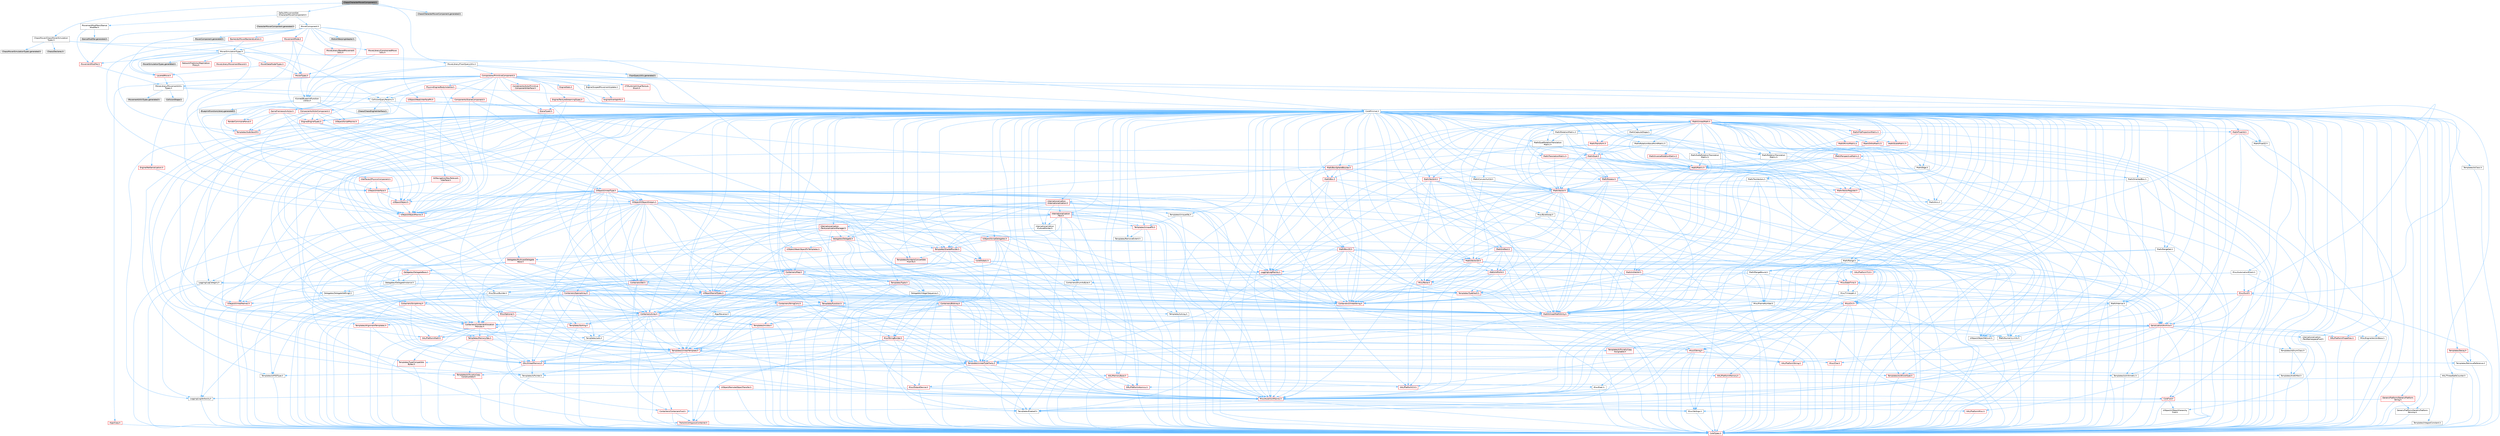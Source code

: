 digraph "ChaosCharacterMoverComponent.h"
{
 // INTERACTIVE_SVG=YES
 // LATEX_PDF_SIZE
  bgcolor="transparent";
  edge [fontname=Helvetica,fontsize=10,labelfontname=Helvetica,labelfontsize=10];
  node [fontname=Helvetica,fontsize=10,shape=box,height=0.2,width=0.4];
  Node1 [id="Node000001",label="ChaosCharacterMoverComponent.h",height=0.2,width=0.4,color="gray40", fillcolor="grey60", style="filled", fontcolor="black",tooltip=" "];
  Node1 -> Node2 [id="edge1_Node000001_Node000002",color="steelblue1",style="solid",tooltip=" "];
  Node2 [id="Node000002",label="ChaosMover/ChaosMoverSimulation\lTypes.h",height=0.2,width=0.4,color="grey40", fillcolor="white", style="filled",URL="$d5/de5/ChaosMoverSimulationTypes_8h.html",tooltip=" "];
  Node2 -> Node3 [id="edge2_Node000002_Node000003",color="steelblue1",style="solid",tooltip=" "];
  Node3 [id="Node000003",label="Chaos/Declares.h",height=0.2,width=0.4,color="grey60", fillcolor="#E0E0E0", style="filled",tooltip=" "];
  Node2 -> Node4 [id="edge3_Node000002_Node000004",color="steelblue1",style="solid",tooltip=" "];
  Node4 [id="Node000004",label="CollisionQueryParams.h",height=0.2,width=0.4,color="grey40", fillcolor="white", style="filled",URL="$d0/d44/CollisionQueryParams_8h.html",tooltip=" "];
  Node4 -> Node5 [id="edge4_Node000004_Node000005",color="steelblue1",style="solid",tooltip=" "];
  Node5 [id="Node000005",label="CoreMinimal.h",height=0.2,width=0.4,color="grey40", fillcolor="white", style="filled",URL="$d7/d67/CoreMinimal_8h.html",tooltip=" "];
  Node5 -> Node6 [id="edge5_Node000005_Node000006",color="steelblue1",style="solid",tooltip=" "];
  Node6 [id="Node000006",label="CoreTypes.h",height=0.2,width=0.4,color="red", fillcolor="#FFF0F0", style="filled",URL="$dc/dec/CoreTypes_8h.html",tooltip=" "];
  Node5 -> Node20 [id="edge6_Node000005_Node000020",color="steelblue1",style="solid",tooltip=" "];
  Node20 [id="Node000020",label="CoreFwd.h",height=0.2,width=0.4,color="red", fillcolor="#FFF0F0", style="filled",URL="$d1/d1e/CoreFwd_8h.html",tooltip=" "];
  Node20 -> Node6 [id="edge7_Node000020_Node000006",color="steelblue1",style="solid",tooltip=" "];
  Node20 -> Node21 [id="edge8_Node000020_Node000021",color="steelblue1",style="solid",tooltip=" "];
  Node21 [id="Node000021",label="Containers/ContainersFwd.h",height=0.2,width=0.4,color="red", fillcolor="#FFF0F0", style="filled",URL="$d4/d0a/ContainersFwd_8h.html",tooltip=" "];
  Node21 -> Node6 [id="edge9_Node000021_Node000006",color="steelblue1",style="solid",tooltip=" "];
  Node21 -> Node22 [id="edge10_Node000021_Node000022",color="steelblue1",style="solid",tooltip=" "];
  Node22 [id="Node000022",label="Traits/IsContiguousContainer.h",height=0.2,width=0.4,color="red", fillcolor="#FFF0F0", style="filled",URL="$d5/d3c/IsContiguousContainer_8h.html",tooltip=" "];
  Node22 -> Node6 [id="edge11_Node000022_Node000006",color="steelblue1",style="solid",tooltip=" "];
  Node20 -> Node26 [id="edge12_Node000020_Node000026",color="steelblue1",style="solid",tooltip=" "];
  Node26 [id="Node000026",label="UObject/UObjectHierarchy\lFwd.h",height=0.2,width=0.4,color="grey40", fillcolor="white", style="filled",URL="$d3/d13/UObjectHierarchyFwd_8h.html",tooltip=" "];
  Node5 -> Node26 [id="edge13_Node000005_Node000026",color="steelblue1",style="solid",tooltip=" "];
  Node5 -> Node21 [id="edge14_Node000005_Node000021",color="steelblue1",style="solid",tooltip=" "];
  Node5 -> Node27 [id="edge15_Node000005_Node000027",color="steelblue1",style="solid",tooltip=" "];
  Node27 [id="Node000027",label="Misc/VarArgs.h",height=0.2,width=0.4,color="grey40", fillcolor="white", style="filled",URL="$d5/d6f/VarArgs_8h.html",tooltip=" "];
  Node27 -> Node6 [id="edge16_Node000027_Node000006",color="steelblue1",style="solid",tooltip=" "];
  Node5 -> Node28 [id="edge17_Node000005_Node000028",color="steelblue1",style="solid",tooltip=" "];
  Node28 [id="Node000028",label="Logging/LogVerbosity.h",height=0.2,width=0.4,color="grey40", fillcolor="white", style="filled",URL="$d2/d8f/LogVerbosity_8h.html",tooltip=" "];
  Node28 -> Node6 [id="edge18_Node000028_Node000006",color="steelblue1",style="solid",tooltip=" "];
  Node5 -> Node29 [id="edge19_Node000005_Node000029",color="steelblue1",style="solid",tooltip=" "];
  Node29 [id="Node000029",label="Misc/OutputDevice.h",height=0.2,width=0.4,color="red", fillcolor="#FFF0F0", style="filled",URL="$d7/d32/OutputDevice_8h.html",tooltip=" "];
  Node29 -> Node20 [id="edge20_Node000029_Node000020",color="steelblue1",style="solid",tooltip=" "];
  Node29 -> Node6 [id="edge21_Node000029_Node000006",color="steelblue1",style="solid",tooltip=" "];
  Node29 -> Node28 [id="edge22_Node000029_Node000028",color="steelblue1",style="solid",tooltip=" "];
  Node29 -> Node27 [id="edge23_Node000029_Node000027",color="steelblue1",style="solid",tooltip=" "];
  Node5 -> Node35 [id="edge24_Node000005_Node000035",color="steelblue1",style="solid",tooltip=" "];
  Node35 [id="Node000035",label="HAL/PlatformCrt.h",height=0.2,width=0.4,color="red", fillcolor="#FFF0F0", style="filled",URL="$d8/d75/PlatformCrt_8h.html",tooltip=" "];
  Node5 -> Node45 [id="edge25_Node000005_Node000045",color="steelblue1",style="solid",tooltip=" "];
  Node45 [id="Node000045",label="HAL/PlatformMisc.h",height=0.2,width=0.4,color="red", fillcolor="#FFF0F0", style="filled",URL="$d0/df5/PlatformMisc_8h.html",tooltip=" "];
  Node45 -> Node6 [id="edge26_Node000045_Node000006",color="steelblue1",style="solid",tooltip=" "];
  Node5 -> Node64 [id="edge27_Node000005_Node000064",color="steelblue1",style="solid",tooltip=" "];
  Node64 [id="Node000064",label="Misc/AssertionMacros.h",height=0.2,width=0.4,color="red", fillcolor="#FFF0F0", style="filled",URL="$d0/dfa/AssertionMacros_8h.html",tooltip=" "];
  Node64 -> Node6 [id="edge28_Node000064_Node000006",color="steelblue1",style="solid",tooltip=" "];
  Node64 -> Node45 [id="edge29_Node000064_Node000045",color="steelblue1",style="solid",tooltip=" "];
  Node64 -> Node65 [id="edge30_Node000064_Node000065",color="steelblue1",style="solid",tooltip=" "];
  Node65 [id="Node000065",label="Templates/EnableIf.h",height=0.2,width=0.4,color="grey40", fillcolor="white", style="filled",URL="$d7/d60/EnableIf_8h.html",tooltip=" "];
  Node65 -> Node6 [id="edge31_Node000065_Node000006",color="steelblue1",style="solid",tooltip=" "];
  Node64 -> Node27 [id="edge32_Node000064_Node000027",color="steelblue1",style="solid",tooltip=" "];
  Node5 -> Node73 [id="edge33_Node000005_Node000073",color="steelblue1",style="solid",tooltip=" "];
  Node73 [id="Node000073",label="Templates/IsPointer.h",height=0.2,width=0.4,color="grey40", fillcolor="white", style="filled",URL="$d7/d05/IsPointer_8h.html",tooltip=" "];
  Node73 -> Node6 [id="edge34_Node000073_Node000006",color="steelblue1",style="solid",tooltip=" "];
  Node5 -> Node74 [id="edge35_Node000005_Node000074",color="steelblue1",style="solid",tooltip=" "];
  Node74 [id="Node000074",label="HAL/PlatformMemory.h",height=0.2,width=0.4,color="red", fillcolor="#FFF0F0", style="filled",URL="$de/d68/PlatformMemory_8h.html",tooltip=" "];
  Node74 -> Node6 [id="edge36_Node000074_Node000006",color="steelblue1",style="solid",tooltip=" "];
  Node5 -> Node57 [id="edge37_Node000005_Node000057",color="steelblue1",style="solid",tooltip=" "];
  Node57 [id="Node000057",label="HAL/PlatformAtomics.h",height=0.2,width=0.4,color="red", fillcolor="#FFF0F0", style="filled",URL="$d3/d36/PlatformAtomics_8h.html",tooltip=" "];
  Node57 -> Node6 [id="edge38_Node000057_Node000006",color="steelblue1",style="solid",tooltip=" "];
  Node5 -> Node79 [id="edge39_Node000005_Node000079",color="steelblue1",style="solid",tooltip=" "];
  Node79 [id="Node000079",label="Misc/Exec.h",height=0.2,width=0.4,color="grey40", fillcolor="white", style="filled",URL="$de/ddb/Exec_8h.html",tooltip=" "];
  Node79 -> Node6 [id="edge40_Node000079_Node000006",color="steelblue1",style="solid",tooltip=" "];
  Node79 -> Node64 [id="edge41_Node000079_Node000064",color="steelblue1",style="solid",tooltip=" "];
  Node5 -> Node80 [id="edge42_Node000005_Node000080",color="steelblue1",style="solid",tooltip=" "];
  Node80 [id="Node000080",label="HAL/MemoryBase.h",height=0.2,width=0.4,color="red", fillcolor="#FFF0F0", style="filled",URL="$d6/d9f/MemoryBase_8h.html",tooltip=" "];
  Node80 -> Node6 [id="edge43_Node000080_Node000006",color="steelblue1",style="solid",tooltip=" "];
  Node80 -> Node57 [id="edge44_Node000080_Node000057",color="steelblue1",style="solid",tooltip=" "];
  Node80 -> Node35 [id="edge45_Node000080_Node000035",color="steelblue1",style="solid",tooltip=" "];
  Node80 -> Node79 [id="edge46_Node000080_Node000079",color="steelblue1",style="solid",tooltip=" "];
  Node80 -> Node29 [id="edge47_Node000080_Node000029",color="steelblue1",style="solid",tooltip=" "];
  Node5 -> Node90 [id="edge48_Node000005_Node000090",color="steelblue1",style="solid",tooltip=" "];
  Node90 [id="Node000090",label="HAL/UnrealMemory.h",height=0.2,width=0.4,color="red", fillcolor="#FFF0F0", style="filled",URL="$d9/d96/UnrealMemory_8h.html",tooltip=" "];
  Node90 -> Node6 [id="edge49_Node000090_Node000006",color="steelblue1",style="solid",tooltip=" "];
  Node90 -> Node80 [id="edge50_Node000090_Node000080",color="steelblue1",style="solid",tooltip=" "];
  Node90 -> Node74 [id="edge51_Node000090_Node000074",color="steelblue1",style="solid",tooltip=" "];
  Node90 -> Node73 [id="edge52_Node000090_Node000073",color="steelblue1",style="solid",tooltip=" "];
  Node5 -> Node92 [id="edge53_Node000005_Node000092",color="steelblue1",style="solid",tooltip=" "];
  Node92 [id="Node000092",label="Templates/IsArithmetic.h",height=0.2,width=0.4,color="grey40", fillcolor="white", style="filled",URL="$d2/d5d/IsArithmetic_8h.html",tooltip=" "];
  Node92 -> Node6 [id="edge54_Node000092_Node000006",color="steelblue1",style="solid",tooltip=" "];
  Node5 -> Node86 [id="edge55_Node000005_Node000086",color="steelblue1",style="solid",tooltip=" "];
  Node86 [id="Node000086",label="Templates/AndOrNot.h",height=0.2,width=0.4,color="grey40", fillcolor="white", style="filled",URL="$db/d0a/AndOrNot_8h.html",tooltip=" "];
  Node86 -> Node6 [id="edge56_Node000086_Node000006",color="steelblue1",style="solid",tooltip=" "];
  Node5 -> Node93 [id="edge57_Node000005_Node000093",color="steelblue1",style="solid",tooltip=" "];
  Node93 [id="Node000093",label="Templates/IsPODType.h",height=0.2,width=0.4,color="grey40", fillcolor="white", style="filled",URL="$d7/db1/IsPODType_8h.html",tooltip=" "];
  Node93 -> Node6 [id="edge58_Node000093_Node000006",color="steelblue1",style="solid",tooltip=" "];
  Node5 -> Node94 [id="edge59_Node000005_Node000094",color="steelblue1",style="solid",tooltip=" "];
  Node94 [id="Node000094",label="Templates/IsUECoreType.h",height=0.2,width=0.4,color="red", fillcolor="#FFF0F0", style="filled",URL="$d1/db8/IsUECoreType_8h.html",tooltip=" "];
  Node94 -> Node6 [id="edge60_Node000094_Node000006",color="steelblue1",style="solid",tooltip=" "];
  Node5 -> Node87 [id="edge61_Node000005_Node000087",color="steelblue1",style="solid",tooltip=" "];
  Node87 [id="Node000087",label="Templates/IsTriviallyCopy\lConstructible.h",height=0.2,width=0.4,color="red", fillcolor="#FFF0F0", style="filled",URL="$d3/d78/IsTriviallyCopyConstructible_8h.html",tooltip=" "];
  Node87 -> Node6 [id="edge62_Node000087_Node000006",color="steelblue1",style="solid",tooltip=" "];
  Node5 -> Node95 [id="edge63_Node000005_Node000095",color="steelblue1",style="solid",tooltip=" "];
  Node95 [id="Node000095",label="Templates/UnrealTypeTraits.h",height=0.2,width=0.4,color="red", fillcolor="#FFF0F0", style="filled",URL="$d2/d2d/UnrealTypeTraits_8h.html",tooltip=" "];
  Node95 -> Node6 [id="edge64_Node000095_Node000006",color="steelblue1",style="solid",tooltip=" "];
  Node95 -> Node73 [id="edge65_Node000095_Node000073",color="steelblue1",style="solid",tooltip=" "];
  Node95 -> Node64 [id="edge66_Node000095_Node000064",color="steelblue1",style="solid",tooltip=" "];
  Node95 -> Node86 [id="edge67_Node000095_Node000086",color="steelblue1",style="solid",tooltip=" "];
  Node95 -> Node65 [id="edge68_Node000095_Node000065",color="steelblue1",style="solid",tooltip=" "];
  Node95 -> Node92 [id="edge69_Node000095_Node000092",color="steelblue1",style="solid",tooltip=" "];
  Node95 -> Node93 [id="edge70_Node000095_Node000093",color="steelblue1",style="solid",tooltip=" "];
  Node95 -> Node94 [id="edge71_Node000095_Node000094",color="steelblue1",style="solid",tooltip=" "];
  Node95 -> Node87 [id="edge72_Node000095_Node000087",color="steelblue1",style="solid",tooltip=" "];
  Node5 -> Node65 [id="edge73_Node000005_Node000065",color="steelblue1",style="solid",tooltip=" "];
  Node5 -> Node97 [id="edge74_Node000005_Node000097",color="steelblue1",style="solid",tooltip=" "];
  Node97 [id="Node000097",label="Templates/RemoveReference.h",height=0.2,width=0.4,color="grey40", fillcolor="white", style="filled",URL="$da/dbe/RemoveReference_8h.html",tooltip=" "];
  Node97 -> Node6 [id="edge75_Node000097_Node000006",color="steelblue1",style="solid",tooltip=" "];
  Node5 -> Node98 [id="edge76_Node000005_Node000098",color="steelblue1",style="solid",tooltip=" "];
  Node98 [id="Node000098",label="Templates/IntegralConstant.h",height=0.2,width=0.4,color="grey40", fillcolor="white", style="filled",URL="$db/d1b/IntegralConstant_8h.html",tooltip=" "];
  Node98 -> Node6 [id="edge77_Node000098_Node000006",color="steelblue1",style="solid",tooltip=" "];
  Node5 -> Node99 [id="edge78_Node000005_Node000099",color="steelblue1",style="solid",tooltip=" "];
  Node99 [id="Node000099",label="Templates/IsClass.h",height=0.2,width=0.4,color="grey40", fillcolor="white", style="filled",URL="$db/dcb/IsClass_8h.html",tooltip=" "];
  Node99 -> Node6 [id="edge79_Node000099_Node000006",color="steelblue1",style="solid",tooltip=" "];
  Node5 -> Node100 [id="edge80_Node000005_Node000100",color="steelblue1",style="solid",tooltip=" "];
  Node100 [id="Node000100",label="Templates/TypeCompatible\lBytes.h",height=0.2,width=0.4,color="red", fillcolor="#FFF0F0", style="filled",URL="$df/d0a/TypeCompatibleBytes_8h.html",tooltip=" "];
  Node100 -> Node6 [id="edge81_Node000100_Node000006",color="steelblue1",style="solid",tooltip=" "];
  Node5 -> Node22 [id="edge82_Node000005_Node000022",color="steelblue1",style="solid",tooltip=" "];
  Node5 -> Node101 [id="edge83_Node000005_Node000101",color="steelblue1",style="solid",tooltip=" "];
  Node101 [id="Node000101",label="Templates/UnrealTemplate.h",height=0.2,width=0.4,color="red", fillcolor="#FFF0F0", style="filled",URL="$d4/d24/UnrealTemplate_8h.html",tooltip=" "];
  Node101 -> Node6 [id="edge84_Node000101_Node000006",color="steelblue1",style="solid",tooltip=" "];
  Node101 -> Node73 [id="edge85_Node000101_Node000073",color="steelblue1",style="solid",tooltip=" "];
  Node101 -> Node90 [id="edge86_Node000101_Node000090",color="steelblue1",style="solid",tooltip=" "];
  Node101 -> Node95 [id="edge87_Node000101_Node000095",color="steelblue1",style="solid",tooltip=" "];
  Node101 -> Node97 [id="edge88_Node000101_Node000097",color="steelblue1",style="solid",tooltip=" "];
  Node101 -> Node100 [id="edge89_Node000101_Node000100",color="steelblue1",style="solid",tooltip=" "];
  Node101 -> Node22 [id="edge90_Node000101_Node000022",color="steelblue1",style="solid",tooltip=" "];
  Node5 -> Node50 [id="edge91_Node000005_Node000050",color="steelblue1",style="solid",tooltip=" "];
  Node50 [id="Node000050",label="Math/NumericLimits.h",height=0.2,width=0.4,color="grey40", fillcolor="white", style="filled",URL="$df/d1b/NumericLimits_8h.html",tooltip=" "];
  Node50 -> Node6 [id="edge92_Node000050_Node000006",color="steelblue1",style="solid",tooltip=" "];
  Node5 -> Node105 [id="edge93_Node000005_Node000105",color="steelblue1",style="solid",tooltip=" "];
  Node105 [id="Node000105",label="HAL/PlatformMath.h",height=0.2,width=0.4,color="red", fillcolor="#FFF0F0", style="filled",URL="$dc/d53/PlatformMath_8h.html",tooltip=" "];
  Node105 -> Node6 [id="edge94_Node000105_Node000006",color="steelblue1",style="solid",tooltip=" "];
  Node5 -> Node88 [id="edge95_Node000005_Node000088",color="steelblue1",style="solid",tooltip=" "];
  Node88 [id="Node000088",label="Templates/IsTriviallyCopy\lAssignable.h",height=0.2,width=0.4,color="red", fillcolor="#FFF0F0", style="filled",URL="$d2/df2/IsTriviallyCopyAssignable_8h.html",tooltip=" "];
  Node88 -> Node6 [id="edge96_Node000088_Node000006",color="steelblue1",style="solid",tooltip=" "];
  Node5 -> Node113 [id="edge97_Node000005_Node000113",color="steelblue1",style="solid",tooltip=" "];
  Node113 [id="Node000113",label="Templates/MemoryOps.h",height=0.2,width=0.4,color="red", fillcolor="#FFF0F0", style="filled",URL="$db/dea/MemoryOps_8h.html",tooltip=" "];
  Node113 -> Node6 [id="edge98_Node000113_Node000006",color="steelblue1",style="solid",tooltip=" "];
  Node113 -> Node90 [id="edge99_Node000113_Node000090",color="steelblue1",style="solid",tooltip=" "];
  Node113 -> Node88 [id="edge100_Node000113_Node000088",color="steelblue1",style="solid",tooltip=" "];
  Node113 -> Node87 [id="edge101_Node000113_Node000087",color="steelblue1",style="solid",tooltip=" "];
  Node113 -> Node95 [id="edge102_Node000113_Node000095",color="steelblue1",style="solid",tooltip=" "];
  Node5 -> Node114 [id="edge103_Node000005_Node000114",color="steelblue1",style="solid",tooltip=" "];
  Node114 [id="Node000114",label="Containers/ContainerAllocation\lPolicies.h",height=0.2,width=0.4,color="red", fillcolor="#FFF0F0", style="filled",URL="$d7/dff/ContainerAllocationPolicies_8h.html",tooltip=" "];
  Node114 -> Node6 [id="edge104_Node000114_Node000006",color="steelblue1",style="solid",tooltip=" "];
  Node114 -> Node114 [id="edge105_Node000114_Node000114",color="steelblue1",style="solid",tooltip=" "];
  Node114 -> Node105 [id="edge106_Node000114_Node000105",color="steelblue1",style="solid",tooltip=" "];
  Node114 -> Node90 [id="edge107_Node000114_Node000090",color="steelblue1",style="solid",tooltip=" "];
  Node114 -> Node50 [id="edge108_Node000114_Node000050",color="steelblue1",style="solid",tooltip=" "];
  Node114 -> Node64 [id="edge109_Node000114_Node000064",color="steelblue1",style="solid",tooltip=" "];
  Node114 -> Node113 [id="edge110_Node000114_Node000113",color="steelblue1",style="solid",tooltip=" "];
  Node114 -> Node100 [id="edge111_Node000114_Node000100",color="steelblue1",style="solid",tooltip=" "];
  Node5 -> Node117 [id="edge112_Node000005_Node000117",color="steelblue1",style="solid",tooltip=" "];
  Node117 [id="Node000117",label="Templates/IsEnumClass.h",height=0.2,width=0.4,color="grey40", fillcolor="white", style="filled",URL="$d7/d15/IsEnumClass_8h.html",tooltip=" "];
  Node117 -> Node6 [id="edge113_Node000117_Node000006",color="steelblue1",style="solid",tooltip=" "];
  Node117 -> Node86 [id="edge114_Node000117_Node000086",color="steelblue1",style="solid",tooltip=" "];
  Node5 -> Node118 [id="edge115_Node000005_Node000118",color="steelblue1",style="solid",tooltip=" "];
  Node118 [id="Node000118",label="HAL/PlatformProperties.h",height=0.2,width=0.4,color="red", fillcolor="#FFF0F0", style="filled",URL="$d9/db0/PlatformProperties_8h.html",tooltip=" "];
  Node118 -> Node6 [id="edge116_Node000118_Node000006",color="steelblue1",style="solid",tooltip=" "];
  Node5 -> Node121 [id="edge117_Node000005_Node000121",color="steelblue1",style="solid",tooltip=" "];
  Node121 [id="Node000121",label="Misc/EngineVersionBase.h",height=0.2,width=0.4,color="grey40", fillcolor="white", style="filled",URL="$d5/d2b/EngineVersionBase_8h.html",tooltip=" "];
  Node121 -> Node6 [id="edge118_Node000121_Node000006",color="steelblue1",style="solid",tooltip=" "];
  Node5 -> Node122 [id="edge119_Node000005_Node000122",color="steelblue1",style="solid",tooltip=" "];
  Node122 [id="Node000122",label="Internationalization\l/TextNamespaceFwd.h",height=0.2,width=0.4,color="grey40", fillcolor="white", style="filled",URL="$d8/d97/TextNamespaceFwd_8h.html",tooltip=" "];
  Node122 -> Node6 [id="edge120_Node000122_Node000006",color="steelblue1",style="solid",tooltip=" "];
  Node5 -> Node123 [id="edge121_Node000005_Node000123",color="steelblue1",style="solid",tooltip=" "];
  Node123 [id="Node000123",label="Serialization/Archive.h",height=0.2,width=0.4,color="red", fillcolor="#FFF0F0", style="filled",URL="$d7/d3b/Archive_8h.html",tooltip=" "];
  Node123 -> Node20 [id="edge122_Node000123_Node000020",color="steelblue1",style="solid",tooltip=" "];
  Node123 -> Node6 [id="edge123_Node000123_Node000006",color="steelblue1",style="solid",tooltip=" "];
  Node123 -> Node118 [id="edge124_Node000123_Node000118",color="steelblue1",style="solid",tooltip=" "];
  Node123 -> Node122 [id="edge125_Node000123_Node000122",color="steelblue1",style="solid",tooltip=" "];
  Node123 -> Node64 [id="edge126_Node000123_Node000064",color="steelblue1",style="solid",tooltip=" "];
  Node123 -> Node121 [id="edge127_Node000123_Node000121",color="steelblue1",style="solid",tooltip=" "];
  Node123 -> Node27 [id="edge128_Node000123_Node000027",color="steelblue1",style="solid",tooltip=" "];
  Node123 -> Node65 [id="edge129_Node000123_Node000065",color="steelblue1",style="solid",tooltip=" "];
  Node123 -> Node117 [id="edge130_Node000123_Node000117",color="steelblue1",style="solid",tooltip=" "];
  Node123 -> Node101 [id="edge131_Node000123_Node000101",color="steelblue1",style="solid",tooltip=" "];
  Node123 -> Node126 [id="edge132_Node000123_Node000126",color="steelblue1",style="solid",tooltip=" "];
  Node126 [id="Node000126",label="UObject/ObjectVersion.h",height=0.2,width=0.4,color="grey40", fillcolor="white", style="filled",URL="$da/d63/ObjectVersion_8h.html",tooltip=" "];
  Node126 -> Node6 [id="edge133_Node000126_Node000006",color="steelblue1",style="solid",tooltip=" "];
  Node5 -> Node127 [id="edge134_Node000005_Node000127",color="steelblue1",style="solid",tooltip=" "];
  Node127 [id="Node000127",label="Templates/Less.h",height=0.2,width=0.4,color="grey40", fillcolor="white", style="filled",URL="$de/dc8/Less_8h.html",tooltip=" "];
  Node127 -> Node6 [id="edge135_Node000127_Node000006",color="steelblue1",style="solid",tooltip=" "];
  Node127 -> Node101 [id="edge136_Node000127_Node000101",color="steelblue1",style="solid",tooltip=" "];
  Node5 -> Node128 [id="edge137_Node000005_Node000128",color="steelblue1",style="solid",tooltip=" "];
  Node128 [id="Node000128",label="Templates/Sorting.h",height=0.2,width=0.4,color="red", fillcolor="#FFF0F0", style="filled",URL="$d3/d9e/Sorting_8h.html",tooltip=" "];
  Node128 -> Node6 [id="edge138_Node000128_Node000006",color="steelblue1",style="solid",tooltip=" "];
  Node128 -> Node105 [id="edge139_Node000128_Node000105",color="steelblue1",style="solid",tooltip=" "];
  Node128 -> Node127 [id="edge140_Node000128_Node000127",color="steelblue1",style="solid",tooltip=" "];
  Node5 -> Node139 [id="edge141_Node000005_Node000139",color="steelblue1",style="solid",tooltip=" "];
  Node139 [id="Node000139",label="Misc/Char.h",height=0.2,width=0.4,color="red", fillcolor="#FFF0F0", style="filled",URL="$d0/d58/Char_8h.html",tooltip=" "];
  Node139 -> Node6 [id="edge142_Node000139_Node000006",color="steelblue1",style="solid",tooltip=" "];
  Node5 -> Node142 [id="edge143_Node000005_Node000142",color="steelblue1",style="solid",tooltip=" "];
  Node142 [id="Node000142",label="GenericPlatform/GenericPlatform\lStricmp.h",height=0.2,width=0.4,color="grey40", fillcolor="white", style="filled",URL="$d2/d86/GenericPlatformStricmp_8h.html",tooltip=" "];
  Node142 -> Node6 [id="edge144_Node000142_Node000006",color="steelblue1",style="solid",tooltip=" "];
  Node5 -> Node143 [id="edge145_Node000005_Node000143",color="steelblue1",style="solid",tooltip=" "];
  Node143 [id="Node000143",label="GenericPlatform/GenericPlatform\lString.h",height=0.2,width=0.4,color="red", fillcolor="#FFF0F0", style="filled",URL="$dd/d20/GenericPlatformString_8h.html",tooltip=" "];
  Node143 -> Node6 [id="edge146_Node000143_Node000006",color="steelblue1",style="solid",tooltip=" "];
  Node143 -> Node142 [id="edge147_Node000143_Node000142",color="steelblue1",style="solid",tooltip=" "];
  Node143 -> Node65 [id="edge148_Node000143_Node000065",color="steelblue1",style="solid",tooltip=" "];
  Node5 -> Node76 [id="edge149_Node000005_Node000076",color="steelblue1",style="solid",tooltip=" "];
  Node76 [id="Node000076",label="HAL/PlatformString.h",height=0.2,width=0.4,color="red", fillcolor="#FFF0F0", style="filled",URL="$db/db5/PlatformString_8h.html",tooltip=" "];
  Node76 -> Node6 [id="edge150_Node000076_Node000006",color="steelblue1",style="solid",tooltip=" "];
  Node5 -> Node146 [id="edge151_Node000005_Node000146",color="steelblue1",style="solid",tooltip=" "];
  Node146 [id="Node000146",label="Misc/CString.h",height=0.2,width=0.4,color="red", fillcolor="#FFF0F0", style="filled",URL="$d2/d49/CString_8h.html",tooltip=" "];
  Node146 -> Node6 [id="edge152_Node000146_Node000006",color="steelblue1",style="solid",tooltip=" "];
  Node146 -> Node35 [id="edge153_Node000146_Node000035",color="steelblue1",style="solid",tooltip=" "];
  Node146 -> Node76 [id="edge154_Node000146_Node000076",color="steelblue1",style="solid",tooltip=" "];
  Node146 -> Node64 [id="edge155_Node000146_Node000064",color="steelblue1",style="solid",tooltip=" "];
  Node146 -> Node139 [id="edge156_Node000146_Node000139",color="steelblue1",style="solid",tooltip=" "];
  Node146 -> Node27 [id="edge157_Node000146_Node000027",color="steelblue1",style="solid",tooltip=" "];
  Node5 -> Node147 [id="edge158_Node000005_Node000147",color="steelblue1",style="solid",tooltip=" "];
  Node147 [id="Node000147",label="Misc/Crc.h",height=0.2,width=0.4,color="red", fillcolor="#FFF0F0", style="filled",URL="$d4/dd2/Crc_8h.html",tooltip=" "];
  Node147 -> Node6 [id="edge159_Node000147_Node000006",color="steelblue1",style="solid",tooltip=" "];
  Node147 -> Node76 [id="edge160_Node000147_Node000076",color="steelblue1",style="solid",tooltip=" "];
  Node147 -> Node64 [id="edge161_Node000147_Node000064",color="steelblue1",style="solid",tooltip=" "];
  Node147 -> Node146 [id="edge162_Node000147_Node000146",color="steelblue1",style="solid",tooltip=" "];
  Node147 -> Node139 [id="edge163_Node000147_Node000139",color="steelblue1",style="solid",tooltip=" "];
  Node147 -> Node95 [id="edge164_Node000147_Node000095",color="steelblue1",style="solid",tooltip=" "];
  Node5 -> Node138 [id="edge165_Node000005_Node000138",color="steelblue1",style="solid",tooltip=" "];
  Node138 [id="Node000138",label="Math/UnrealMathUtility.h",height=0.2,width=0.4,color="red", fillcolor="#FFF0F0", style="filled",URL="$db/db8/UnrealMathUtility_8h.html",tooltip=" "];
  Node138 -> Node6 [id="edge166_Node000138_Node000006",color="steelblue1",style="solid",tooltip=" "];
  Node138 -> Node64 [id="edge167_Node000138_Node000064",color="steelblue1",style="solid",tooltip=" "];
  Node138 -> Node105 [id="edge168_Node000138_Node000105",color="steelblue1",style="solid",tooltip=" "];
  Node5 -> Node148 [id="edge169_Node000005_Node000148",color="steelblue1",style="solid",tooltip=" "];
  Node148 [id="Node000148",label="Containers/UnrealString.h",height=0.2,width=0.4,color="red", fillcolor="#FFF0F0", style="filled",URL="$d5/dba/UnrealString_8h.html",tooltip=" "];
  Node5 -> Node152 [id="edge170_Node000005_Node000152",color="steelblue1",style="solid",tooltip=" "];
  Node152 [id="Node000152",label="Containers/Array.h",height=0.2,width=0.4,color="red", fillcolor="#FFF0F0", style="filled",URL="$df/dd0/Array_8h.html",tooltip=" "];
  Node152 -> Node6 [id="edge171_Node000152_Node000006",color="steelblue1",style="solid",tooltip=" "];
  Node152 -> Node64 [id="edge172_Node000152_Node000064",color="steelblue1",style="solid",tooltip=" "];
  Node152 -> Node90 [id="edge173_Node000152_Node000090",color="steelblue1",style="solid",tooltip=" "];
  Node152 -> Node95 [id="edge174_Node000152_Node000095",color="steelblue1",style="solid",tooltip=" "];
  Node152 -> Node101 [id="edge175_Node000152_Node000101",color="steelblue1",style="solid",tooltip=" "];
  Node152 -> Node114 [id="edge176_Node000152_Node000114",color="steelblue1",style="solid",tooltip=" "];
  Node152 -> Node123 [id="edge177_Node000152_Node000123",color="steelblue1",style="solid",tooltip=" "];
  Node152 -> Node131 [id="edge178_Node000152_Node000131",color="steelblue1",style="solid",tooltip=" "];
  Node131 [id="Node000131",label="Templates/Invoke.h",height=0.2,width=0.4,color="red", fillcolor="#FFF0F0", style="filled",URL="$d7/deb/Invoke_8h.html",tooltip=" "];
  Node131 -> Node6 [id="edge179_Node000131_Node000006",color="steelblue1",style="solid",tooltip=" "];
  Node131 -> Node101 [id="edge180_Node000131_Node000101",color="steelblue1",style="solid",tooltip=" "];
  Node152 -> Node127 [id="edge181_Node000152_Node000127",color="steelblue1",style="solid",tooltip=" "];
  Node152 -> Node128 [id="edge182_Node000152_Node000128",color="steelblue1",style="solid",tooltip=" "];
  Node152 -> Node175 [id="edge183_Node000152_Node000175",color="steelblue1",style="solid",tooltip=" "];
  Node175 [id="Node000175",label="Templates/AlignmentTemplates.h",height=0.2,width=0.4,color="red", fillcolor="#FFF0F0", style="filled",URL="$dd/d32/AlignmentTemplates_8h.html",tooltip=" "];
  Node175 -> Node6 [id="edge184_Node000175_Node000006",color="steelblue1",style="solid",tooltip=" "];
  Node175 -> Node73 [id="edge185_Node000175_Node000073",color="steelblue1",style="solid",tooltip=" "];
  Node5 -> Node176 [id="edge186_Node000005_Node000176",color="steelblue1",style="solid",tooltip=" "];
  Node176 [id="Node000176",label="Misc/FrameNumber.h",height=0.2,width=0.4,color="grey40", fillcolor="white", style="filled",URL="$dd/dbd/FrameNumber_8h.html",tooltip=" "];
  Node176 -> Node6 [id="edge187_Node000176_Node000006",color="steelblue1",style="solid",tooltip=" "];
  Node176 -> Node50 [id="edge188_Node000176_Node000050",color="steelblue1",style="solid",tooltip=" "];
  Node176 -> Node138 [id="edge189_Node000176_Node000138",color="steelblue1",style="solid",tooltip=" "];
  Node176 -> Node65 [id="edge190_Node000176_Node000065",color="steelblue1",style="solid",tooltip=" "];
  Node176 -> Node95 [id="edge191_Node000176_Node000095",color="steelblue1",style="solid",tooltip=" "];
  Node5 -> Node177 [id="edge192_Node000005_Node000177",color="steelblue1",style="solid",tooltip=" "];
  Node177 [id="Node000177",label="Misc/Timespan.h",height=0.2,width=0.4,color="grey40", fillcolor="white", style="filled",URL="$da/dd9/Timespan_8h.html",tooltip=" "];
  Node177 -> Node6 [id="edge193_Node000177_Node000006",color="steelblue1",style="solid",tooltip=" "];
  Node177 -> Node178 [id="edge194_Node000177_Node000178",color="steelblue1",style="solid",tooltip=" "];
  Node178 [id="Node000178",label="Math/Interval.h",height=0.2,width=0.4,color="grey40", fillcolor="white", style="filled",URL="$d1/d55/Interval_8h.html",tooltip=" "];
  Node178 -> Node6 [id="edge195_Node000178_Node000006",color="steelblue1",style="solid",tooltip=" "];
  Node178 -> Node92 [id="edge196_Node000178_Node000092",color="steelblue1",style="solid",tooltip=" "];
  Node178 -> Node95 [id="edge197_Node000178_Node000095",color="steelblue1",style="solid",tooltip=" "];
  Node178 -> Node50 [id="edge198_Node000178_Node000050",color="steelblue1",style="solid",tooltip=" "];
  Node178 -> Node138 [id="edge199_Node000178_Node000138",color="steelblue1",style="solid",tooltip=" "];
  Node177 -> Node138 [id="edge200_Node000177_Node000138",color="steelblue1",style="solid",tooltip=" "];
  Node177 -> Node64 [id="edge201_Node000177_Node000064",color="steelblue1",style="solid",tooltip=" "];
  Node5 -> Node179 [id="edge202_Node000005_Node000179",color="steelblue1",style="solid",tooltip=" "];
  Node179 [id="Node000179",label="Containers/StringConv.h",height=0.2,width=0.4,color="red", fillcolor="#FFF0F0", style="filled",URL="$d3/ddf/StringConv_8h.html",tooltip=" "];
  Node179 -> Node6 [id="edge203_Node000179_Node000006",color="steelblue1",style="solid",tooltip=" "];
  Node179 -> Node64 [id="edge204_Node000179_Node000064",color="steelblue1",style="solid",tooltip=" "];
  Node179 -> Node114 [id="edge205_Node000179_Node000114",color="steelblue1",style="solid",tooltip=" "];
  Node179 -> Node152 [id="edge206_Node000179_Node000152",color="steelblue1",style="solid",tooltip=" "];
  Node179 -> Node146 [id="edge207_Node000179_Node000146",color="steelblue1",style="solid",tooltip=" "];
  Node179 -> Node180 [id="edge208_Node000179_Node000180",color="steelblue1",style="solid",tooltip=" "];
  Node180 [id="Node000180",label="Templates/IsArray.h",height=0.2,width=0.4,color="grey40", fillcolor="white", style="filled",URL="$d8/d8d/IsArray_8h.html",tooltip=" "];
  Node180 -> Node6 [id="edge209_Node000180_Node000006",color="steelblue1",style="solid",tooltip=" "];
  Node179 -> Node101 [id="edge210_Node000179_Node000101",color="steelblue1",style="solid",tooltip=" "];
  Node179 -> Node95 [id="edge211_Node000179_Node000095",color="steelblue1",style="solid",tooltip=" "];
  Node179 -> Node22 [id="edge212_Node000179_Node000022",color="steelblue1",style="solid",tooltip=" "];
  Node5 -> Node181 [id="edge213_Node000005_Node000181",color="steelblue1",style="solid",tooltip=" "];
  Node181 [id="Node000181",label="UObject/UnrealNames.h",height=0.2,width=0.4,color="red", fillcolor="#FFF0F0", style="filled",URL="$d8/db1/UnrealNames_8h.html",tooltip=" "];
  Node181 -> Node6 [id="edge214_Node000181_Node000006",color="steelblue1",style="solid",tooltip=" "];
  Node5 -> Node183 [id="edge215_Node000005_Node000183",color="steelblue1",style="solid",tooltip=" "];
  Node183 [id="Node000183",label="UObject/NameTypes.h",height=0.2,width=0.4,color="red", fillcolor="#FFF0F0", style="filled",URL="$d6/d35/NameTypes_8h.html",tooltip=" "];
  Node183 -> Node6 [id="edge216_Node000183_Node000006",color="steelblue1",style="solid",tooltip=" "];
  Node183 -> Node64 [id="edge217_Node000183_Node000064",color="steelblue1",style="solid",tooltip=" "];
  Node183 -> Node90 [id="edge218_Node000183_Node000090",color="steelblue1",style="solid",tooltip=" "];
  Node183 -> Node95 [id="edge219_Node000183_Node000095",color="steelblue1",style="solid",tooltip=" "];
  Node183 -> Node101 [id="edge220_Node000183_Node000101",color="steelblue1",style="solid",tooltip=" "];
  Node183 -> Node148 [id="edge221_Node000183_Node000148",color="steelblue1",style="solid",tooltip=" "];
  Node183 -> Node179 [id="edge222_Node000183_Node000179",color="steelblue1",style="solid",tooltip=" "];
  Node183 -> Node181 [id="edge223_Node000183_Node000181",color="steelblue1",style="solid",tooltip=" "];
  Node183 -> Node187 [id="edge224_Node000183_Node000187",color="steelblue1",style="solid",tooltip=" "];
  Node187 [id="Node000187",label="Misc/StringBuilder.h",height=0.2,width=0.4,color="red", fillcolor="#FFF0F0", style="filled",URL="$d4/d52/StringBuilder_8h.html",tooltip=" "];
  Node187 -> Node6 [id="edge225_Node000187_Node000006",color="steelblue1",style="solid",tooltip=" "];
  Node187 -> Node76 [id="edge226_Node000187_Node000076",color="steelblue1",style="solid",tooltip=" "];
  Node187 -> Node90 [id="edge227_Node000187_Node000090",color="steelblue1",style="solid",tooltip=" "];
  Node187 -> Node64 [id="edge228_Node000187_Node000064",color="steelblue1",style="solid",tooltip=" "];
  Node187 -> Node146 [id="edge229_Node000187_Node000146",color="steelblue1",style="solid",tooltip=" "];
  Node187 -> Node65 [id="edge230_Node000187_Node000065",color="steelblue1",style="solid",tooltip=" "];
  Node187 -> Node101 [id="edge231_Node000187_Node000101",color="steelblue1",style="solid",tooltip=" "];
  Node187 -> Node95 [id="edge232_Node000187_Node000095",color="steelblue1",style="solid",tooltip=" "];
  Node187 -> Node22 [id="edge233_Node000187_Node000022",color="steelblue1",style="solid",tooltip=" "];
  Node5 -> Node191 [id="edge234_Node000005_Node000191",color="steelblue1",style="solid",tooltip=" "];
  Node191 [id="Node000191",label="Misc/Parse.h",height=0.2,width=0.4,color="red", fillcolor="#FFF0F0", style="filled",URL="$dc/d71/Parse_8h.html",tooltip=" "];
  Node191 -> Node148 [id="edge235_Node000191_Node000148",color="steelblue1",style="solid",tooltip=" "];
  Node191 -> Node6 [id="edge236_Node000191_Node000006",color="steelblue1",style="solid",tooltip=" "];
  Node191 -> Node35 [id="edge237_Node000191_Node000035",color="steelblue1",style="solid",tooltip=" "];
  Node191 -> Node192 [id="edge238_Node000191_Node000192",color="steelblue1",style="solid",tooltip=" "];
  Node192 [id="Node000192",label="Templates/Function.h",height=0.2,width=0.4,color="red", fillcolor="#FFF0F0", style="filled",URL="$df/df5/Function_8h.html",tooltip=" "];
  Node192 -> Node6 [id="edge239_Node000192_Node000006",color="steelblue1",style="solid",tooltip=" "];
  Node192 -> Node64 [id="edge240_Node000192_Node000064",color="steelblue1",style="solid",tooltip=" "];
  Node192 -> Node90 [id="edge241_Node000192_Node000090",color="steelblue1",style="solid",tooltip=" "];
  Node192 -> Node95 [id="edge242_Node000192_Node000095",color="steelblue1",style="solid",tooltip=" "];
  Node192 -> Node131 [id="edge243_Node000192_Node000131",color="steelblue1",style="solid",tooltip=" "];
  Node192 -> Node101 [id="edge244_Node000192_Node000101",color="steelblue1",style="solid",tooltip=" "];
  Node192 -> Node138 [id="edge245_Node000192_Node000138",color="steelblue1",style="solid",tooltip=" "];
  Node5 -> Node175 [id="edge246_Node000005_Node000175",color="steelblue1",style="solid",tooltip=" "];
  Node5 -> Node194 [id="edge247_Node000005_Node000194",color="steelblue1",style="solid",tooltip=" "];
  Node194 [id="Node000194",label="Misc/StructBuilder.h",height=0.2,width=0.4,color="grey40", fillcolor="white", style="filled",URL="$d9/db3/StructBuilder_8h.html",tooltip=" "];
  Node194 -> Node6 [id="edge248_Node000194_Node000006",color="steelblue1",style="solid",tooltip=" "];
  Node194 -> Node138 [id="edge249_Node000194_Node000138",color="steelblue1",style="solid",tooltip=" "];
  Node194 -> Node175 [id="edge250_Node000194_Node000175",color="steelblue1",style="solid",tooltip=" "];
  Node5 -> Node107 [id="edge251_Node000005_Node000107",color="steelblue1",style="solid",tooltip=" "];
  Node107 [id="Node000107",label="Templates/Decay.h",height=0.2,width=0.4,color="red", fillcolor="#FFF0F0", style="filled",URL="$dd/d0f/Decay_8h.html",tooltip=" "];
  Node107 -> Node6 [id="edge252_Node000107_Node000006",color="steelblue1",style="solid",tooltip=" "];
  Node107 -> Node97 [id="edge253_Node000107_Node000097",color="steelblue1",style="solid",tooltip=" "];
  Node5 -> Node195 [id="edge254_Node000005_Node000195",color="steelblue1",style="solid",tooltip=" "];
  Node195 [id="Node000195",label="Templates/PointerIsConvertible\lFromTo.h",height=0.2,width=0.4,color="red", fillcolor="#FFF0F0", style="filled",URL="$d6/d65/PointerIsConvertibleFromTo_8h.html",tooltip=" "];
  Node195 -> Node6 [id="edge255_Node000195_Node000006",color="steelblue1",style="solid",tooltip=" "];
  Node5 -> Node131 [id="edge256_Node000005_Node000131",color="steelblue1",style="solid",tooltip=" "];
  Node5 -> Node192 [id="edge257_Node000005_Node000192",color="steelblue1",style="solid",tooltip=" "];
  Node5 -> Node164 [id="edge258_Node000005_Node000164",color="steelblue1",style="solid",tooltip=" "];
  Node164 [id="Node000164",label="Templates/TypeHash.h",height=0.2,width=0.4,color="red", fillcolor="#FFF0F0", style="filled",URL="$d1/d62/TypeHash_8h.html",tooltip=" "];
  Node164 -> Node6 [id="edge259_Node000164_Node000006",color="steelblue1",style="solid",tooltip=" "];
  Node164 -> Node147 [id="edge260_Node000164_Node000147",color="steelblue1",style="solid",tooltip=" "];
  Node5 -> Node196 [id="edge261_Node000005_Node000196",color="steelblue1",style="solid",tooltip=" "];
  Node196 [id="Node000196",label="Containers/ScriptArray.h",height=0.2,width=0.4,color="red", fillcolor="#FFF0F0", style="filled",URL="$dc/daf/ScriptArray_8h.html",tooltip=" "];
  Node196 -> Node6 [id="edge262_Node000196_Node000006",color="steelblue1",style="solid",tooltip=" "];
  Node196 -> Node64 [id="edge263_Node000196_Node000064",color="steelblue1",style="solid",tooltip=" "];
  Node196 -> Node90 [id="edge264_Node000196_Node000090",color="steelblue1",style="solid",tooltip=" "];
  Node196 -> Node114 [id="edge265_Node000196_Node000114",color="steelblue1",style="solid",tooltip=" "];
  Node196 -> Node152 [id="edge266_Node000196_Node000152",color="steelblue1",style="solid",tooltip=" "];
  Node5 -> Node197 [id="edge267_Node000005_Node000197",color="steelblue1",style="solid",tooltip=" "];
  Node197 [id="Node000197",label="Containers/BitArray.h",height=0.2,width=0.4,color="red", fillcolor="#FFF0F0", style="filled",URL="$d1/de4/BitArray_8h.html",tooltip=" "];
  Node197 -> Node114 [id="edge268_Node000197_Node000114",color="steelblue1",style="solid",tooltip=" "];
  Node197 -> Node6 [id="edge269_Node000197_Node000006",color="steelblue1",style="solid",tooltip=" "];
  Node197 -> Node57 [id="edge270_Node000197_Node000057",color="steelblue1",style="solid",tooltip=" "];
  Node197 -> Node90 [id="edge271_Node000197_Node000090",color="steelblue1",style="solid",tooltip=" "];
  Node197 -> Node138 [id="edge272_Node000197_Node000138",color="steelblue1",style="solid",tooltip=" "];
  Node197 -> Node64 [id="edge273_Node000197_Node000064",color="steelblue1",style="solid",tooltip=" "];
  Node197 -> Node123 [id="edge274_Node000197_Node000123",color="steelblue1",style="solid",tooltip=" "];
  Node197 -> Node65 [id="edge275_Node000197_Node000065",color="steelblue1",style="solid",tooltip=" "];
  Node197 -> Node131 [id="edge276_Node000197_Node000131",color="steelblue1",style="solid",tooltip=" "];
  Node197 -> Node101 [id="edge277_Node000197_Node000101",color="steelblue1",style="solid",tooltip=" "];
  Node197 -> Node95 [id="edge278_Node000197_Node000095",color="steelblue1",style="solid",tooltip=" "];
  Node5 -> Node198 [id="edge279_Node000005_Node000198",color="steelblue1",style="solid",tooltip=" "];
  Node198 [id="Node000198",label="Containers/SparseArray.h",height=0.2,width=0.4,color="red", fillcolor="#FFF0F0", style="filled",URL="$d5/dbf/SparseArray_8h.html",tooltip=" "];
  Node198 -> Node6 [id="edge280_Node000198_Node000006",color="steelblue1",style="solid",tooltip=" "];
  Node198 -> Node64 [id="edge281_Node000198_Node000064",color="steelblue1",style="solid",tooltip=" "];
  Node198 -> Node90 [id="edge282_Node000198_Node000090",color="steelblue1",style="solid",tooltip=" "];
  Node198 -> Node95 [id="edge283_Node000198_Node000095",color="steelblue1",style="solid",tooltip=" "];
  Node198 -> Node101 [id="edge284_Node000198_Node000101",color="steelblue1",style="solid",tooltip=" "];
  Node198 -> Node114 [id="edge285_Node000198_Node000114",color="steelblue1",style="solid",tooltip=" "];
  Node198 -> Node127 [id="edge286_Node000198_Node000127",color="steelblue1",style="solid",tooltip=" "];
  Node198 -> Node152 [id="edge287_Node000198_Node000152",color="steelblue1",style="solid",tooltip=" "];
  Node198 -> Node138 [id="edge288_Node000198_Node000138",color="steelblue1",style="solid",tooltip=" "];
  Node198 -> Node196 [id="edge289_Node000198_Node000196",color="steelblue1",style="solid",tooltip=" "];
  Node198 -> Node197 [id="edge290_Node000198_Node000197",color="steelblue1",style="solid",tooltip=" "];
  Node198 -> Node148 [id="edge291_Node000198_Node000148",color="steelblue1",style="solid",tooltip=" "];
  Node5 -> Node214 [id="edge292_Node000005_Node000214",color="steelblue1",style="solid",tooltip=" "];
  Node214 [id="Node000214",label="Containers/Set.h",height=0.2,width=0.4,color="red", fillcolor="#FFF0F0", style="filled",URL="$d4/d45/Set_8h.html",tooltip=" "];
  Node214 -> Node114 [id="edge293_Node000214_Node000114",color="steelblue1",style="solid",tooltip=" "];
  Node214 -> Node198 [id="edge294_Node000214_Node000198",color="steelblue1",style="solid",tooltip=" "];
  Node214 -> Node21 [id="edge295_Node000214_Node000021",color="steelblue1",style="solid",tooltip=" "];
  Node214 -> Node138 [id="edge296_Node000214_Node000138",color="steelblue1",style="solid",tooltip=" "];
  Node214 -> Node64 [id="edge297_Node000214_Node000064",color="steelblue1",style="solid",tooltip=" "];
  Node214 -> Node194 [id="edge298_Node000214_Node000194",color="steelblue1",style="solid",tooltip=" "];
  Node214 -> Node192 [id="edge299_Node000214_Node000192",color="steelblue1",style="solid",tooltip=" "];
  Node214 -> Node128 [id="edge300_Node000214_Node000128",color="steelblue1",style="solid",tooltip=" "];
  Node214 -> Node164 [id="edge301_Node000214_Node000164",color="steelblue1",style="solid",tooltip=" "];
  Node214 -> Node101 [id="edge302_Node000214_Node000101",color="steelblue1",style="solid",tooltip=" "];
  Node5 -> Node217 [id="edge303_Node000005_Node000217",color="steelblue1",style="solid",tooltip=" "];
  Node217 [id="Node000217",label="Algo/Reverse.h",height=0.2,width=0.4,color="grey40", fillcolor="white", style="filled",URL="$d5/d93/Reverse_8h.html",tooltip=" "];
  Node217 -> Node6 [id="edge304_Node000217_Node000006",color="steelblue1",style="solid",tooltip=" "];
  Node217 -> Node101 [id="edge305_Node000217_Node000101",color="steelblue1",style="solid",tooltip=" "];
  Node5 -> Node218 [id="edge306_Node000005_Node000218",color="steelblue1",style="solid",tooltip=" "];
  Node218 [id="Node000218",label="Containers/Map.h",height=0.2,width=0.4,color="red", fillcolor="#FFF0F0", style="filled",URL="$df/d79/Map_8h.html",tooltip=" "];
  Node218 -> Node6 [id="edge307_Node000218_Node000006",color="steelblue1",style="solid",tooltip=" "];
  Node218 -> Node217 [id="edge308_Node000218_Node000217",color="steelblue1",style="solid",tooltip=" "];
  Node218 -> Node214 [id="edge309_Node000218_Node000214",color="steelblue1",style="solid",tooltip=" "];
  Node218 -> Node148 [id="edge310_Node000218_Node000148",color="steelblue1",style="solid",tooltip=" "];
  Node218 -> Node64 [id="edge311_Node000218_Node000064",color="steelblue1",style="solid",tooltip=" "];
  Node218 -> Node194 [id="edge312_Node000218_Node000194",color="steelblue1",style="solid",tooltip=" "];
  Node218 -> Node192 [id="edge313_Node000218_Node000192",color="steelblue1",style="solid",tooltip=" "];
  Node218 -> Node128 [id="edge314_Node000218_Node000128",color="steelblue1",style="solid",tooltip=" "];
  Node218 -> Node219 [id="edge315_Node000218_Node000219",color="steelblue1",style="solid",tooltip=" "];
  Node219 [id="Node000219",label="Templates/Tuple.h",height=0.2,width=0.4,color="red", fillcolor="#FFF0F0", style="filled",URL="$d2/d4f/Tuple_8h.html",tooltip=" "];
  Node219 -> Node6 [id="edge316_Node000219_Node000006",color="steelblue1",style="solid",tooltip=" "];
  Node219 -> Node101 [id="edge317_Node000219_Node000101",color="steelblue1",style="solid",tooltip=" "];
  Node219 -> Node220 [id="edge318_Node000219_Node000220",color="steelblue1",style="solid",tooltip=" "];
  Node220 [id="Node000220",label="Delegates/IntegerSequence.h",height=0.2,width=0.4,color="grey40", fillcolor="white", style="filled",URL="$d2/dcc/IntegerSequence_8h.html",tooltip=" "];
  Node220 -> Node6 [id="edge319_Node000220_Node000006",color="steelblue1",style="solid",tooltip=" "];
  Node219 -> Node131 [id="edge320_Node000219_Node000131",color="steelblue1",style="solid",tooltip=" "];
  Node219 -> Node164 [id="edge321_Node000219_Node000164",color="steelblue1",style="solid",tooltip=" "];
  Node218 -> Node101 [id="edge322_Node000218_Node000101",color="steelblue1",style="solid",tooltip=" "];
  Node218 -> Node95 [id="edge323_Node000218_Node000095",color="steelblue1",style="solid",tooltip=" "];
  Node5 -> Node222 [id="edge324_Node000005_Node000222",color="steelblue1",style="solid",tooltip=" "];
  Node222 [id="Node000222",label="Math/IntPoint.h",height=0.2,width=0.4,color="red", fillcolor="#FFF0F0", style="filled",URL="$d3/df7/IntPoint_8h.html",tooltip=" "];
  Node222 -> Node6 [id="edge325_Node000222_Node000006",color="steelblue1",style="solid",tooltip=" "];
  Node222 -> Node64 [id="edge326_Node000222_Node000064",color="steelblue1",style="solid",tooltip=" "];
  Node222 -> Node191 [id="edge327_Node000222_Node000191",color="steelblue1",style="solid",tooltip=" "];
  Node222 -> Node138 [id="edge328_Node000222_Node000138",color="steelblue1",style="solid",tooltip=" "];
  Node222 -> Node148 [id="edge329_Node000222_Node000148",color="steelblue1",style="solid",tooltip=" "];
  Node222 -> Node164 [id="edge330_Node000222_Node000164",color="steelblue1",style="solid",tooltip=" "];
  Node5 -> Node224 [id="edge331_Node000005_Node000224",color="steelblue1",style="solid",tooltip=" "];
  Node224 [id="Node000224",label="Math/IntVector.h",height=0.2,width=0.4,color="red", fillcolor="#FFF0F0", style="filled",URL="$d7/d44/IntVector_8h.html",tooltip=" "];
  Node224 -> Node6 [id="edge332_Node000224_Node000006",color="steelblue1",style="solid",tooltip=" "];
  Node224 -> Node147 [id="edge333_Node000224_Node000147",color="steelblue1",style="solid",tooltip=" "];
  Node224 -> Node191 [id="edge334_Node000224_Node000191",color="steelblue1",style="solid",tooltip=" "];
  Node224 -> Node138 [id="edge335_Node000224_Node000138",color="steelblue1",style="solid",tooltip=" "];
  Node224 -> Node148 [id="edge336_Node000224_Node000148",color="steelblue1",style="solid",tooltip=" "];
  Node5 -> Node225 [id="edge337_Node000005_Node000225",color="steelblue1",style="solid",tooltip=" "];
  Node225 [id="Node000225",label="Logging/LogCategory.h",height=0.2,width=0.4,color="grey40", fillcolor="white", style="filled",URL="$d9/d36/LogCategory_8h.html",tooltip=" "];
  Node225 -> Node6 [id="edge338_Node000225_Node000006",color="steelblue1",style="solid",tooltip=" "];
  Node225 -> Node28 [id="edge339_Node000225_Node000028",color="steelblue1",style="solid",tooltip=" "];
  Node225 -> Node183 [id="edge340_Node000225_Node000183",color="steelblue1",style="solid",tooltip=" "];
  Node5 -> Node226 [id="edge341_Node000005_Node000226",color="steelblue1",style="solid",tooltip=" "];
  Node226 [id="Node000226",label="Logging/LogMacros.h",height=0.2,width=0.4,color="red", fillcolor="#FFF0F0", style="filled",URL="$d0/d16/LogMacros_8h.html",tooltip=" "];
  Node226 -> Node148 [id="edge342_Node000226_Node000148",color="steelblue1",style="solid",tooltip=" "];
  Node226 -> Node6 [id="edge343_Node000226_Node000006",color="steelblue1",style="solid",tooltip=" "];
  Node226 -> Node225 [id="edge344_Node000226_Node000225",color="steelblue1",style="solid",tooltip=" "];
  Node226 -> Node28 [id="edge345_Node000226_Node000028",color="steelblue1",style="solid",tooltip=" "];
  Node226 -> Node64 [id="edge346_Node000226_Node000064",color="steelblue1",style="solid",tooltip=" "];
  Node226 -> Node27 [id="edge347_Node000226_Node000027",color="steelblue1",style="solid",tooltip=" "];
  Node226 -> Node65 [id="edge348_Node000226_Node000065",color="steelblue1",style="solid",tooltip=" "];
  Node5 -> Node229 [id="edge349_Node000005_Node000229",color="steelblue1",style="solid",tooltip=" "];
  Node229 [id="Node000229",label="Math/Vector2D.h",height=0.2,width=0.4,color="red", fillcolor="#FFF0F0", style="filled",URL="$d3/db0/Vector2D_8h.html",tooltip=" "];
  Node229 -> Node6 [id="edge350_Node000229_Node000006",color="steelblue1",style="solid",tooltip=" "];
  Node229 -> Node64 [id="edge351_Node000229_Node000064",color="steelblue1",style="solid",tooltip=" "];
  Node229 -> Node147 [id="edge352_Node000229_Node000147",color="steelblue1",style="solid",tooltip=" "];
  Node229 -> Node138 [id="edge353_Node000229_Node000138",color="steelblue1",style="solid",tooltip=" "];
  Node229 -> Node148 [id="edge354_Node000229_Node000148",color="steelblue1",style="solid",tooltip=" "];
  Node229 -> Node191 [id="edge355_Node000229_Node000191",color="steelblue1",style="solid",tooltip=" "];
  Node229 -> Node222 [id="edge356_Node000229_Node000222",color="steelblue1",style="solid",tooltip=" "];
  Node229 -> Node226 [id="edge357_Node000229_Node000226",color="steelblue1",style="solid",tooltip=" "];
  Node5 -> Node233 [id="edge358_Node000005_Node000233",color="steelblue1",style="solid",tooltip=" "];
  Node233 [id="Node000233",label="Math/IntRect.h",height=0.2,width=0.4,color="red", fillcolor="#FFF0F0", style="filled",URL="$d7/d53/IntRect_8h.html",tooltip=" "];
  Node233 -> Node6 [id="edge359_Node000233_Node000006",color="steelblue1",style="solid",tooltip=" "];
  Node233 -> Node138 [id="edge360_Node000233_Node000138",color="steelblue1",style="solid",tooltip=" "];
  Node233 -> Node148 [id="edge361_Node000233_Node000148",color="steelblue1",style="solid",tooltip=" "];
  Node233 -> Node222 [id="edge362_Node000233_Node000222",color="steelblue1",style="solid",tooltip=" "];
  Node233 -> Node229 [id="edge363_Node000233_Node000229",color="steelblue1",style="solid",tooltip=" "];
  Node5 -> Node234 [id="edge364_Node000005_Node000234",color="steelblue1",style="solid",tooltip=" "];
  Node234 [id="Node000234",label="Misc/ByteSwap.h",height=0.2,width=0.4,color="grey40", fillcolor="white", style="filled",URL="$dc/dd7/ByteSwap_8h.html",tooltip=" "];
  Node234 -> Node6 [id="edge365_Node000234_Node000006",color="steelblue1",style="solid",tooltip=" "];
  Node234 -> Node35 [id="edge366_Node000234_Node000035",color="steelblue1",style="solid",tooltip=" "];
  Node5 -> Node163 [id="edge367_Node000005_Node000163",color="steelblue1",style="solid",tooltip=" "];
  Node163 [id="Node000163",label="Containers/EnumAsByte.h",height=0.2,width=0.4,color="grey40", fillcolor="white", style="filled",URL="$d6/d9a/EnumAsByte_8h.html",tooltip=" "];
  Node163 -> Node6 [id="edge368_Node000163_Node000006",color="steelblue1",style="solid",tooltip=" "];
  Node163 -> Node93 [id="edge369_Node000163_Node000093",color="steelblue1",style="solid",tooltip=" "];
  Node163 -> Node164 [id="edge370_Node000163_Node000164",color="steelblue1",style="solid",tooltip=" "];
  Node5 -> Node235 [id="edge371_Node000005_Node000235",color="steelblue1",style="solid",tooltip=" "];
  Node235 [id="Node000235",label="HAL/PlatformTLS.h",height=0.2,width=0.4,color="red", fillcolor="#FFF0F0", style="filled",URL="$d0/def/PlatformTLS_8h.html",tooltip=" "];
  Node235 -> Node6 [id="edge372_Node000235_Node000006",color="steelblue1",style="solid",tooltip=" "];
  Node5 -> Node238 [id="edge373_Node000005_Node000238",color="steelblue1",style="solid",tooltip=" "];
  Node238 [id="Node000238",label="CoreGlobals.h",height=0.2,width=0.4,color="red", fillcolor="#FFF0F0", style="filled",URL="$d5/d8c/CoreGlobals_8h.html",tooltip=" "];
  Node238 -> Node148 [id="edge374_Node000238_Node000148",color="steelblue1",style="solid",tooltip=" "];
  Node238 -> Node6 [id="edge375_Node000238_Node000006",color="steelblue1",style="solid",tooltip=" "];
  Node238 -> Node235 [id="edge376_Node000238_Node000235",color="steelblue1",style="solid",tooltip=" "];
  Node238 -> Node226 [id="edge377_Node000238_Node000226",color="steelblue1",style="solid",tooltip=" "];
  Node238 -> Node29 [id="edge378_Node000238_Node000029",color="steelblue1",style="solid",tooltip=" "];
  Node238 -> Node183 [id="edge379_Node000238_Node000183",color="steelblue1",style="solid",tooltip=" "];
  Node5 -> Node239 [id="edge380_Node000005_Node000239",color="steelblue1",style="solid",tooltip=" "];
  Node239 [id="Node000239",label="Templates/SharedPointer.h",height=0.2,width=0.4,color="red", fillcolor="#FFF0F0", style="filled",URL="$d2/d17/SharedPointer_8h.html",tooltip=" "];
  Node239 -> Node6 [id="edge381_Node000239_Node000006",color="steelblue1",style="solid",tooltip=" "];
  Node239 -> Node195 [id="edge382_Node000239_Node000195",color="steelblue1",style="solid",tooltip=" "];
  Node239 -> Node64 [id="edge383_Node000239_Node000064",color="steelblue1",style="solid",tooltip=" "];
  Node239 -> Node90 [id="edge384_Node000239_Node000090",color="steelblue1",style="solid",tooltip=" "];
  Node239 -> Node152 [id="edge385_Node000239_Node000152",color="steelblue1",style="solid",tooltip=" "];
  Node239 -> Node218 [id="edge386_Node000239_Node000218",color="steelblue1",style="solid",tooltip=" "];
  Node239 -> Node238 [id="edge387_Node000239_Node000238",color="steelblue1",style="solid",tooltip=" "];
  Node5 -> Node244 [id="edge388_Node000005_Node000244",color="steelblue1",style="solid",tooltip=" "];
  Node244 [id="Node000244",label="Internationalization\l/CulturePointer.h",height=0.2,width=0.4,color="grey40", fillcolor="white", style="filled",URL="$d6/dbe/CulturePointer_8h.html",tooltip=" "];
  Node244 -> Node6 [id="edge389_Node000244_Node000006",color="steelblue1",style="solid",tooltip=" "];
  Node244 -> Node239 [id="edge390_Node000244_Node000239",color="steelblue1",style="solid",tooltip=" "];
  Node5 -> Node245 [id="edge391_Node000005_Node000245",color="steelblue1",style="solid",tooltip=" "];
  Node245 [id="Node000245",label="UObject/WeakObjectPtrTemplates.h",height=0.2,width=0.4,color="red", fillcolor="#FFF0F0", style="filled",URL="$d8/d3b/WeakObjectPtrTemplates_8h.html",tooltip=" "];
  Node245 -> Node6 [id="edge392_Node000245_Node000006",color="steelblue1",style="solid",tooltip=" "];
  Node245 -> Node218 [id="edge393_Node000245_Node000218",color="steelblue1",style="solid",tooltip=" "];
  Node5 -> Node248 [id="edge394_Node000005_Node000248",color="steelblue1",style="solid",tooltip=" "];
  Node248 [id="Node000248",label="Delegates/DelegateSettings.h",height=0.2,width=0.4,color="grey40", fillcolor="white", style="filled",URL="$d0/d97/DelegateSettings_8h.html",tooltip=" "];
  Node248 -> Node6 [id="edge395_Node000248_Node000006",color="steelblue1",style="solid",tooltip=" "];
  Node5 -> Node249 [id="edge396_Node000005_Node000249",color="steelblue1",style="solid",tooltip=" "];
  Node249 [id="Node000249",label="Delegates/IDelegateInstance.h",height=0.2,width=0.4,color="grey40", fillcolor="white", style="filled",URL="$d2/d10/IDelegateInstance_8h.html",tooltip=" "];
  Node249 -> Node6 [id="edge397_Node000249_Node000006",color="steelblue1",style="solid",tooltip=" "];
  Node249 -> Node164 [id="edge398_Node000249_Node000164",color="steelblue1",style="solid",tooltip=" "];
  Node249 -> Node183 [id="edge399_Node000249_Node000183",color="steelblue1",style="solid",tooltip=" "];
  Node249 -> Node248 [id="edge400_Node000249_Node000248",color="steelblue1",style="solid",tooltip=" "];
  Node5 -> Node250 [id="edge401_Node000005_Node000250",color="steelblue1",style="solid",tooltip=" "];
  Node250 [id="Node000250",label="Delegates/DelegateBase.h",height=0.2,width=0.4,color="red", fillcolor="#FFF0F0", style="filled",URL="$da/d67/DelegateBase_8h.html",tooltip=" "];
  Node250 -> Node6 [id="edge402_Node000250_Node000006",color="steelblue1",style="solid",tooltip=" "];
  Node250 -> Node114 [id="edge403_Node000250_Node000114",color="steelblue1",style="solid",tooltip=" "];
  Node250 -> Node138 [id="edge404_Node000250_Node000138",color="steelblue1",style="solid",tooltip=" "];
  Node250 -> Node183 [id="edge405_Node000250_Node000183",color="steelblue1",style="solid",tooltip=" "];
  Node250 -> Node248 [id="edge406_Node000250_Node000248",color="steelblue1",style="solid",tooltip=" "];
  Node250 -> Node249 [id="edge407_Node000250_Node000249",color="steelblue1",style="solid",tooltip=" "];
  Node5 -> Node258 [id="edge408_Node000005_Node000258",color="steelblue1",style="solid",tooltip=" "];
  Node258 [id="Node000258",label="Delegates/MulticastDelegate\lBase.h",height=0.2,width=0.4,color="red", fillcolor="#FFF0F0", style="filled",URL="$db/d16/MulticastDelegateBase_8h.html",tooltip=" "];
  Node258 -> Node6 [id="edge409_Node000258_Node000006",color="steelblue1",style="solid",tooltip=" "];
  Node258 -> Node114 [id="edge410_Node000258_Node000114",color="steelblue1",style="solid",tooltip=" "];
  Node258 -> Node152 [id="edge411_Node000258_Node000152",color="steelblue1",style="solid",tooltip=" "];
  Node258 -> Node138 [id="edge412_Node000258_Node000138",color="steelblue1",style="solid",tooltip=" "];
  Node258 -> Node249 [id="edge413_Node000258_Node000249",color="steelblue1",style="solid",tooltip=" "];
  Node258 -> Node250 [id="edge414_Node000258_Node000250",color="steelblue1",style="solid",tooltip=" "];
  Node5 -> Node220 [id="edge415_Node000005_Node000220",color="steelblue1",style="solid",tooltip=" "];
  Node5 -> Node219 [id="edge416_Node000005_Node000219",color="steelblue1",style="solid",tooltip=" "];
  Node5 -> Node259 [id="edge417_Node000005_Node000259",color="steelblue1",style="solid",tooltip=" "];
  Node259 [id="Node000259",label="UObject/ScriptDelegates.h",height=0.2,width=0.4,color="red", fillcolor="#FFF0F0", style="filled",URL="$de/d81/ScriptDelegates_8h.html",tooltip=" "];
  Node259 -> Node152 [id="edge418_Node000259_Node000152",color="steelblue1",style="solid",tooltip=" "];
  Node259 -> Node114 [id="edge419_Node000259_Node000114",color="steelblue1",style="solid",tooltip=" "];
  Node259 -> Node148 [id="edge420_Node000259_Node000148",color="steelblue1",style="solid",tooltip=" "];
  Node259 -> Node64 [id="edge421_Node000259_Node000064",color="steelblue1",style="solid",tooltip=" "];
  Node259 -> Node239 [id="edge422_Node000259_Node000239",color="steelblue1",style="solid",tooltip=" "];
  Node259 -> Node164 [id="edge423_Node000259_Node000164",color="steelblue1",style="solid",tooltip=" "];
  Node259 -> Node95 [id="edge424_Node000259_Node000095",color="steelblue1",style="solid",tooltip=" "];
  Node259 -> Node183 [id="edge425_Node000259_Node000183",color="steelblue1",style="solid",tooltip=" "];
  Node5 -> Node261 [id="edge426_Node000005_Node000261",color="steelblue1",style="solid",tooltip=" "];
  Node261 [id="Node000261",label="Delegates/Delegate.h",height=0.2,width=0.4,color="red", fillcolor="#FFF0F0", style="filled",URL="$d4/d80/Delegate_8h.html",tooltip=" "];
  Node261 -> Node6 [id="edge427_Node000261_Node000006",color="steelblue1",style="solid",tooltip=" "];
  Node261 -> Node64 [id="edge428_Node000261_Node000064",color="steelblue1",style="solid",tooltip=" "];
  Node261 -> Node183 [id="edge429_Node000261_Node000183",color="steelblue1",style="solid",tooltip=" "];
  Node261 -> Node239 [id="edge430_Node000261_Node000239",color="steelblue1",style="solid",tooltip=" "];
  Node261 -> Node245 [id="edge431_Node000261_Node000245",color="steelblue1",style="solid",tooltip=" "];
  Node261 -> Node258 [id="edge432_Node000261_Node000258",color="steelblue1",style="solid",tooltip=" "];
  Node261 -> Node220 [id="edge433_Node000261_Node000220",color="steelblue1",style="solid",tooltip=" "];
  Node5 -> Node266 [id="edge434_Node000005_Node000266",color="steelblue1",style="solid",tooltip=" "];
  Node266 [id="Node000266",label="Internationalization\l/TextLocalizationManager.h",height=0.2,width=0.4,color="red", fillcolor="#FFF0F0", style="filled",URL="$d5/d2e/TextLocalizationManager_8h.html",tooltip=" "];
  Node266 -> Node152 [id="edge435_Node000266_Node000152",color="steelblue1",style="solid",tooltip=" "];
  Node266 -> Node114 [id="edge436_Node000266_Node000114",color="steelblue1",style="solid",tooltip=" "];
  Node266 -> Node218 [id="edge437_Node000266_Node000218",color="steelblue1",style="solid",tooltip=" "];
  Node266 -> Node214 [id="edge438_Node000266_Node000214",color="steelblue1",style="solid",tooltip=" "];
  Node266 -> Node148 [id="edge439_Node000266_Node000148",color="steelblue1",style="solid",tooltip=" "];
  Node266 -> Node6 [id="edge440_Node000266_Node000006",color="steelblue1",style="solid",tooltip=" "];
  Node266 -> Node261 [id="edge441_Node000266_Node000261",color="steelblue1",style="solid",tooltip=" "];
  Node266 -> Node147 [id="edge442_Node000266_Node000147",color="steelblue1",style="solid",tooltip=" "];
  Node266 -> Node192 [id="edge443_Node000266_Node000192",color="steelblue1",style="solid",tooltip=" "];
  Node266 -> Node239 [id="edge444_Node000266_Node000239",color="steelblue1",style="solid",tooltip=" "];
  Node5 -> Node207 [id="edge445_Node000005_Node000207",color="steelblue1",style="solid",tooltip=" "];
  Node207 [id="Node000207",label="Misc/Optional.h",height=0.2,width=0.4,color="red", fillcolor="#FFF0F0", style="filled",URL="$d2/dae/Optional_8h.html",tooltip=" "];
  Node207 -> Node6 [id="edge446_Node000207_Node000006",color="steelblue1",style="solid",tooltip=" "];
  Node207 -> Node64 [id="edge447_Node000207_Node000064",color="steelblue1",style="solid",tooltip=" "];
  Node207 -> Node113 [id="edge448_Node000207_Node000113",color="steelblue1",style="solid",tooltip=" "];
  Node207 -> Node101 [id="edge449_Node000207_Node000101",color="steelblue1",style="solid",tooltip=" "];
  Node207 -> Node123 [id="edge450_Node000207_Node000123",color="steelblue1",style="solid",tooltip=" "];
  Node5 -> Node180 [id="edge451_Node000005_Node000180",color="steelblue1",style="solid",tooltip=" "];
  Node5 -> Node212 [id="edge452_Node000005_Node000212",color="steelblue1",style="solid",tooltip=" "];
  Node212 [id="Node000212",label="Templates/RemoveExtent.h",height=0.2,width=0.4,color="grey40", fillcolor="white", style="filled",URL="$dc/de9/RemoveExtent_8h.html",tooltip=" "];
  Node212 -> Node6 [id="edge453_Node000212_Node000006",color="steelblue1",style="solid",tooltip=" "];
  Node5 -> Node211 [id="edge454_Node000005_Node000211",color="steelblue1",style="solid",tooltip=" "];
  Node211 [id="Node000211",label="Templates/UniquePtr.h",height=0.2,width=0.4,color="red", fillcolor="#FFF0F0", style="filled",URL="$de/d1a/UniquePtr_8h.html",tooltip=" "];
  Node211 -> Node6 [id="edge455_Node000211_Node000006",color="steelblue1",style="solid",tooltip=" "];
  Node211 -> Node101 [id="edge456_Node000211_Node000101",color="steelblue1",style="solid",tooltip=" "];
  Node211 -> Node180 [id="edge457_Node000211_Node000180",color="steelblue1",style="solid",tooltip=" "];
  Node211 -> Node212 [id="edge458_Node000211_Node000212",color="steelblue1",style="solid",tooltip=" "];
  Node5 -> Node273 [id="edge459_Node000005_Node000273",color="steelblue1",style="solid",tooltip=" "];
  Node273 [id="Node000273",label="Internationalization\l/Text.h",height=0.2,width=0.4,color="red", fillcolor="#FFF0F0", style="filled",URL="$d6/d35/Text_8h.html",tooltip=" "];
  Node273 -> Node6 [id="edge460_Node000273_Node000006",color="steelblue1",style="solid",tooltip=" "];
  Node273 -> Node57 [id="edge461_Node000273_Node000057",color="steelblue1",style="solid",tooltip=" "];
  Node273 -> Node64 [id="edge462_Node000273_Node000064",color="steelblue1",style="solid",tooltip=" "];
  Node273 -> Node95 [id="edge463_Node000273_Node000095",color="steelblue1",style="solid",tooltip=" "];
  Node273 -> Node152 [id="edge464_Node000273_Node000152",color="steelblue1",style="solid",tooltip=" "];
  Node273 -> Node148 [id="edge465_Node000273_Node000148",color="steelblue1",style="solid",tooltip=" "];
  Node273 -> Node163 [id="edge466_Node000273_Node000163",color="steelblue1",style="solid",tooltip=" "];
  Node273 -> Node239 [id="edge467_Node000273_Node000239",color="steelblue1",style="solid",tooltip=" "];
  Node273 -> Node244 [id="edge468_Node000273_Node000244",color="steelblue1",style="solid",tooltip=" "];
  Node273 -> Node266 [id="edge469_Node000273_Node000266",color="steelblue1",style="solid",tooltip=" "];
  Node273 -> Node207 [id="edge470_Node000273_Node000207",color="steelblue1",style="solid",tooltip=" "];
  Node273 -> Node211 [id="edge471_Node000273_Node000211",color="steelblue1",style="solid",tooltip=" "];
  Node5 -> Node210 [id="edge472_Node000005_Node000210",color="steelblue1",style="solid",tooltip=" "];
  Node210 [id="Node000210",label="Templates/UniqueObj.h",height=0.2,width=0.4,color="grey40", fillcolor="white", style="filled",URL="$da/d95/UniqueObj_8h.html",tooltip=" "];
  Node210 -> Node6 [id="edge473_Node000210_Node000006",color="steelblue1",style="solid",tooltip=" "];
  Node210 -> Node211 [id="edge474_Node000210_Node000211",color="steelblue1",style="solid",tooltip=" "];
  Node5 -> Node279 [id="edge475_Node000005_Node000279",color="steelblue1",style="solid",tooltip=" "];
  Node279 [id="Node000279",label="Internationalization\l/Internationalization.h",height=0.2,width=0.4,color="red", fillcolor="#FFF0F0", style="filled",URL="$da/de4/Internationalization_8h.html",tooltip=" "];
  Node279 -> Node152 [id="edge476_Node000279_Node000152",color="steelblue1",style="solid",tooltip=" "];
  Node279 -> Node148 [id="edge477_Node000279_Node000148",color="steelblue1",style="solid",tooltip=" "];
  Node279 -> Node6 [id="edge478_Node000279_Node000006",color="steelblue1",style="solid",tooltip=" "];
  Node279 -> Node261 [id="edge479_Node000279_Node000261",color="steelblue1",style="solid",tooltip=" "];
  Node279 -> Node244 [id="edge480_Node000279_Node000244",color="steelblue1",style="solid",tooltip=" "];
  Node279 -> Node273 [id="edge481_Node000279_Node000273",color="steelblue1",style="solid",tooltip=" "];
  Node279 -> Node239 [id="edge482_Node000279_Node000239",color="steelblue1",style="solid",tooltip=" "];
  Node279 -> Node219 [id="edge483_Node000279_Node000219",color="steelblue1",style="solid",tooltip=" "];
  Node279 -> Node210 [id="edge484_Node000279_Node000210",color="steelblue1",style="solid",tooltip=" "];
  Node279 -> Node183 [id="edge485_Node000279_Node000183",color="steelblue1",style="solid",tooltip=" "];
  Node5 -> Node280 [id="edge486_Node000005_Node000280",color="steelblue1",style="solid",tooltip=" "];
  Node280 [id="Node000280",label="Math/Vector.h",height=0.2,width=0.4,color="red", fillcolor="#FFF0F0", style="filled",URL="$d6/dbe/Vector_8h.html",tooltip=" "];
  Node280 -> Node6 [id="edge487_Node000280_Node000006",color="steelblue1",style="solid",tooltip=" "];
  Node280 -> Node64 [id="edge488_Node000280_Node000064",color="steelblue1",style="solid",tooltip=" "];
  Node280 -> Node50 [id="edge489_Node000280_Node000050",color="steelblue1",style="solid",tooltip=" "];
  Node280 -> Node147 [id="edge490_Node000280_Node000147",color="steelblue1",style="solid",tooltip=" "];
  Node280 -> Node138 [id="edge491_Node000280_Node000138",color="steelblue1",style="solid",tooltip=" "];
  Node280 -> Node148 [id="edge492_Node000280_Node000148",color="steelblue1",style="solid",tooltip=" "];
  Node280 -> Node191 [id="edge493_Node000280_Node000191",color="steelblue1",style="solid",tooltip=" "];
  Node280 -> Node222 [id="edge494_Node000280_Node000222",color="steelblue1",style="solid",tooltip=" "];
  Node280 -> Node226 [id="edge495_Node000280_Node000226",color="steelblue1",style="solid",tooltip=" "];
  Node280 -> Node229 [id="edge496_Node000280_Node000229",color="steelblue1",style="solid",tooltip=" "];
  Node280 -> Node234 [id="edge497_Node000280_Node000234",color="steelblue1",style="solid",tooltip=" "];
  Node280 -> Node273 [id="edge498_Node000280_Node000273",color="steelblue1",style="solid",tooltip=" "];
  Node280 -> Node279 [id="edge499_Node000280_Node000279",color="steelblue1",style="solid",tooltip=" "];
  Node280 -> Node224 [id="edge500_Node000280_Node000224",color="steelblue1",style="solid",tooltip=" "];
  Node280 -> Node283 [id="edge501_Node000280_Node000283",color="steelblue1",style="solid",tooltip=" "];
  Node283 [id="Node000283",label="Math/Axis.h",height=0.2,width=0.4,color="grey40", fillcolor="white", style="filled",URL="$dd/dbb/Axis_8h.html",tooltip=" "];
  Node283 -> Node6 [id="edge502_Node000283_Node000006",color="steelblue1",style="solid",tooltip=" "];
  Node280 -> Node126 [id="edge503_Node000280_Node000126",color="steelblue1",style="solid",tooltip=" "];
  Node5 -> Node284 [id="edge504_Node000005_Node000284",color="steelblue1",style="solid",tooltip=" "];
  Node284 [id="Node000284",label="Math/Vector4.h",height=0.2,width=0.4,color="red", fillcolor="#FFF0F0", style="filled",URL="$d7/d36/Vector4_8h.html",tooltip=" "];
  Node284 -> Node6 [id="edge505_Node000284_Node000006",color="steelblue1",style="solid",tooltip=" "];
  Node284 -> Node147 [id="edge506_Node000284_Node000147",color="steelblue1",style="solid",tooltip=" "];
  Node284 -> Node138 [id="edge507_Node000284_Node000138",color="steelblue1",style="solid",tooltip=" "];
  Node284 -> Node148 [id="edge508_Node000284_Node000148",color="steelblue1",style="solid",tooltip=" "];
  Node284 -> Node191 [id="edge509_Node000284_Node000191",color="steelblue1",style="solid",tooltip=" "];
  Node284 -> Node226 [id="edge510_Node000284_Node000226",color="steelblue1",style="solid",tooltip=" "];
  Node284 -> Node229 [id="edge511_Node000284_Node000229",color="steelblue1",style="solid",tooltip=" "];
  Node284 -> Node280 [id="edge512_Node000284_Node000280",color="steelblue1",style="solid",tooltip=" "];
  Node5 -> Node285 [id="edge513_Node000005_Node000285",color="steelblue1",style="solid",tooltip=" "];
  Node285 [id="Node000285",label="Math/VectorRegister.h",height=0.2,width=0.4,color="red", fillcolor="#FFF0F0", style="filled",URL="$da/d8b/VectorRegister_8h.html",tooltip=" "];
  Node285 -> Node6 [id="edge514_Node000285_Node000006",color="steelblue1",style="solid",tooltip=" "];
  Node285 -> Node138 [id="edge515_Node000285_Node000138",color="steelblue1",style="solid",tooltip=" "];
  Node5 -> Node290 [id="edge516_Node000005_Node000290",color="steelblue1",style="solid",tooltip=" "];
  Node290 [id="Node000290",label="Math/TwoVectors.h",height=0.2,width=0.4,color="grey40", fillcolor="white", style="filled",URL="$d4/db4/TwoVectors_8h.html",tooltip=" "];
  Node290 -> Node6 [id="edge517_Node000290_Node000006",color="steelblue1",style="solid",tooltip=" "];
  Node290 -> Node64 [id="edge518_Node000290_Node000064",color="steelblue1",style="solid",tooltip=" "];
  Node290 -> Node138 [id="edge519_Node000290_Node000138",color="steelblue1",style="solid",tooltip=" "];
  Node290 -> Node148 [id="edge520_Node000290_Node000148",color="steelblue1",style="solid",tooltip=" "];
  Node290 -> Node280 [id="edge521_Node000290_Node000280",color="steelblue1",style="solid",tooltip=" "];
  Node5 -> Node291 [id="edge522_Node000005_Node000291",color="steelblue1",style="solid",tooltip=" "];
  Node291 [id="Node000291",label="Math/Edge.h",height=0.2,width=0.4,color="grey40", fillcolor="white", style="filled",URL="$d5/de0/Edge_8h.html",tooltip=" "];
  Node291 -> Node6 [id="edge523_Node000291_Node000006",color="steelblue1",style="solid",tooltip=" "];
  Node291 -> Node280 [id="edge524_Node000291_Node000280",color="steelblue1",style="solid",tooltip=" "];
  Node5 -> Node126 [id="edge525_Node000005_Node000126",color="steelblue1",style="solid",tooltip=" "];
  Node5 -> Node292 [id="edge526_Node000005_Node000292",color="steelblue1",style="solid",tooltip=" "];
  Node292 [id="Node000292",label="Math/CapsuleShape.h",height=0.2,width=0.4,color="grey40", fillcolor="white", style="filled",URL="$d3/d36/CapsuleShape_8h.html",tooltip=" "];
  Node292 -> Node6 [id="edge527_Node000292_Node000006",color="steelblue1",style="solid",tooltip=" "];
  Node292 -> Node280 [id="edge528_Node000292_Node000280",color="steelblue1",style="solid",tooltip=" "];
  Node5 -> Node293 [id="edge529_Node000005_Node000293",color="steelblue1",style="solid",tooltip=" "];
  Node293 [id="Node000293",label="Math/Rotator.h",height=0.2,width=0.4,color="red", fillcolor="#FFF0F0", style="filled",URL="$d8/d3a/Rotator_8h.html",tooltip=" "];
  Node293 -> Node6 [id="edge530_Node000293_Node000006",color="steelblue1",style="solid",tooltip=" "];
  Node293 -> Node138 [id="edge531_Node000293_Node000138",color="steelblue1",style="solid",tooltip=" "];
  Node293 -> Node148 [id="edge532_Node000293_Node000148",color="steelblue1",style="solid",tooltip=" "];
  Node293 -> Node191 [id="edge533_Node000293_Node000191",color="steelblue1",style="solid",tooltip=" "];
  Node293 -> Node226 [id="edge534_Node000293_Node000226",color="steelblue1",style="solid",tooltip=" "];
  Node293 -> Node280 [id="edge535_Node000293_Node000280",color="steelblue1",style="solid",tooltip=" "];
  Node293 -> Node285 [id="edge536_Node000293_Node000285",color="steelblue1",style="solid",tooltip=" "];
  Node293 -> Node126 [id="edge537_Node000293_Node000126",color="steelblue1",style="solid",tooltip=" "];
  Node5 -> Node294 [id="edge538_Node000005_Node000294",color="steelblue1",style="solid",tooltip=" "];
  Node294 [id="Node000294",label="Misc/DateTime.h",height=0.2,width=0.4,color="red", fillcolor="#FFF0F0", style="filled",URL="$d1/de9/DateTime_8h.html",tooltip=" "];
  Node294 -> Node148 [id="edge539_Node000294_Node000148",color="steelblue1",style="solid",tooltip=" "];
  Node294 -> Node6 [id="edge540_Node000294_Node000006",color="steelblue1",style="solid",tooltip=" "];
  Node294 -> Node177 [id="edge541_Node000294_Node000177",color="steelblue1",style="solid",tooltip=" "];
  Node294 -> Node123 [id="edge542_Node000294_Node000123",color="steelblue1",style="solid",tooltip=" "];
  Node294 -> Node164 [id="edge543_Node000294_Node000164",color="steelblue1",style="solid",tooltip=" "];
  Node5 -> Node295 [id="edge544_Node000005_Node000295",color="steelblue1",style="solid",tooltip=" "];
  Node295 [id="Node000295",label="Math/RangeBound.h",height=0.2,width=0.4,color="grey40", fillcolor="white", style="filled",URL="$d7/dd8/RangeBound_8h.html",tooltip=" "];
  Node295 -> Node6 [id="edge545_Node000295_Node000006",color="steelblue1",style="solid",tooltip=" "];
  Node295 -> Node64 [id="edge546_Node000295_Node000064",color="steelblue1",style="solid",tooltip=" "];
  Node295 -> Node164 [id="edge547_Node000295_Node000164",color="steelblue1",style="solid",tooltip=" "];
  Node295 -> Node163 [id="edge548_Node000295_Node000163",color="steelblue1",style="solid",tooltip=" "];
  Node295 -> Node176 [id="edge549_Node000295_Node000176",color="steelblue1",style="solid",tooltip=" "];
  Node295 -> Node294 [id="edge550_Node000295_Node000294",color="steelblue1",style="solid",tooltip=" "];
  Node5 -> Node296 [id="edge551_Node000005_Node000296",color="steelblue1",style="solid",tooltip=" "];
  Node296 [id="Node000296",label="Misc/AutomationEvent.h",height=0.2,width=0.4,color="grey40", fillcolor="white", style="filled",URL="$d1/d26/AutomationEvent_8h.html",tooltip=" "];
  Node296 -> Node6 [id="edge552_Node000296_Node000006",color="steelblue1",style="solid",tooltip=" "];
  Node296 -> Node294 [id="edge553_Node000296_Node000294",color="steelblue1",style="solid",tooltip=" "];
  Node296 -> Node231 [id="edge554_Node000296_Node000231",color="steelblue1",style="solid",tooltip=" "];
  Node231 [id="Node000231",label="Misc/Guid.h",height=0.2,width=0.4,color="red", fillcolor="#FFF0F0", style="filled",URL="$d6/d2a/Guid_8h.html",tooltip=" "];
  Node231 -> Node148 [id="edge555_Node000231_Node000148",color="steelblue1",style="solid",tooltip=" "];
  Node231 -> Node6 [id="edge556_Node000231_Node000006",color="steelblue1",style="solid",tooltip=" "];
  Node231 -> Node64 [id="edge557_Node000231_Node000064",color="steelblue1",style="solid",tooltip=" "];
  Node231 -> Node147 [id="edge558_Node000231_Node000147",color="steelblue1",style="solid",tooltip=" "];
  Node231 -> Node123 [id="edge559_Node000231_Node000123",color="steelblue1",style="solid",tooltip=" "];
  Node5 -> Node297 [id="edge560_Node000005_Node000297",color="steelblue1",style="solid",tooltip=" "];
  Node297 [id="Node000297",label="Math/Range.h",height=0.2,width=0.4,color="grey40", fillcolor="white", style="filled",URL="$d9/db6/Range_8h.html",tooltip=" "];
  Node297 -> Node6 [id="edge561_Node000297_Node000006",color="steelblue1",style="solid",tooltip=" "];
  Node297 -> Node152 [id="edge562_Node000297_Node000152",color="steelblue1",style="solid",tooltip=" "];
  Node297 -> Node64 [id="edge563_Node000297_Node000064",color="steelblue1",style="solid",tooltip=" "];
  Node297 -> Node294 [id="edge564_Node000297_Node000294",color="steelblue1",style="solid",tooltip=" "];
  Node297 -> Node295 [id="edge565_Node000297_Node000295",color="steelblue1",style="solid",tooltip=" "];
  Node297 -> Node176 [id="edge566_Node000297_Node000176",color="steelblue1",style="solid",tooltip=" "];
  Node297 -> Node123 [id="edge567_Node000297_Node000123",color="steelblue1",style="solid",tooltip=" "];
  Node5 -> Node298 [id="edge568_Node000005_Node000298",color="steelblue1",style="solid",tooltip=" "];
  Node298 [id="Node000298",label="Math/RangeSet.h",height=0.2,width=0.4,color="grey40", fillcolor="white", style="filled",URL="$dc/d21/RangeSet_8h.html",tooltip=" "];
  Node298 -> Node6 [id="edge569_Node000298_Node000006",color="steelblue1",style="solid",tooltip=" "];
  Node298 -> Node152 [id="edge570_Node000298_Node000152",color="steelblue1",style="solid",tooltip=" "];
  Node298 -> Node297 [id="edge571_Node000298_Node000297",color="steelblue1",style="solid",tooltip=" "];
  Node298 -> Node123 [id="edge572_Node000298_Node000123",color="steelblue1",style="solid",tooltip=" "];
  Node5 -> Node178 [id="edge573_Node000005_Node000178",color="steelblue1",style="solid",tooltip=" "];
  Node5 -> Node299 [id="edge574_Node000005_Node000299",color="steelblue1",style="solid",tooltip=" "];
  Node299 [id="Node000299",label="Math/Box.h",height=0.2,width=0.4,color="red", fillcolor="#FFF0F0", style="filled",URL="$de/d0f/Box_8h.html",tooltip=" "];
  Node299 -> Node6 [id="edge575_Node000299_Node000006",color="steelblue1",style="solid",tooltip=" "];
  Node299 -> Node64 [id="edge576_Node000299_Node000064",color="steelblue1",style="solid",tooltip=" "];
  Node299 -> Node138 [id="edge577_Node000299_Node000138",color="steelblue1",style="solid",tooltip=" "];
  Node299 -> Node148 [id="edge578_Node000299_Node000148",color="steelblue1",style="solid",tooltip=" "];
  Node299 -> Node280 [id="edge579_Node000299_Node000280",color="steelblue1",style="solid",tooltip=" "];
  Node5 -> Node309 [id="edge580_Node000005_Node000309",color="steelblue1",style="solid",tooltip=" "];
  Node309 [id="Node000309",label="Math/Box2D.h",height=0.2,width=0.4,color="red", fillcolor="#FFF0F0", style="filled",URL="$d3/d1c/Box2D_8h.html",tooltip=" "];
  Node309 -> Node152 [id="edge581_Node000309_Node000152",color="steelblue1",style="solid",tooltip=" "];
  Node309 -> Node148 [id="edge582_Node000309_Node000148",color="steelblue1",style="solid",tooltip=" "];
  Node309 -> Node6 [id="edge583_Node000309_Node000006",color="steelblue1",style="solid",tooltip=" "];
  Node309 -> Node138 [id="edge584_Node000309_Node000138",color="steelblue1",style="solid",tooltip=" "];
  Node309 -> Node229 [id="edge585_Node000309_Node000229",color="steelblue1",style="solid",tooltip=" "];
  Node309 -> Node64 [id="edge586_Node000309_Node000064",color="steelblue1",style="solid",tooltip=" "];
  Node309 -> Node123 [id="edge587_Node000309_Node000123",color="steelblue1",style="solid",tooltip=" "];
  Node309 -> Node94 [id="edge588_Node000309_Node000094",color="steelblue1",style="solid",tooltip=" "];
  Node309 -> Node95 [id="edge589_Node000309_Node000095",color="steelblue1",style="solid",tooltip=" "];
  Node309 -> Node183 [id="edge590_Node000309_Node000183",color="steelblue1",style="solid",tooltip=" "];
  Node309 -> Node181 [id="edge591_Node000309_Node000181",color="steelblue1",style="solid",tooltip=" "];
  Node5 -> Node310 [id="edge592_Node000005_Node000310",color="steelblue1",style="solid",tooltip=" "];
  Node310 [id="Node000310",label="Math/BoxSphereBounds.h",height=0.2,width=0.4,color="red", fillcolor="#FFF0F0", style="filled",URL="$d3/d0a/BoxSphereBounds_8h.html",tooltip=" "];
  Node310 -> Node6 [id="edge593_Node000310_Node000006",color="steelblue1",style="solid",tooltip=" "];
  Node310 -> Node138 [id="edge594_Node000310_Node000138",color="steelblue1",style="solid",tooltip=" "];
  Node310 -> Node148 [id="edge595_Node000310_Node000148",color="steelblue1",style="solid",tooltip=" "];
  Node310 -> Node226 [id="edge596_Node000310_Node000226",color="steelblue1",style="solid",tooltip=" "];
  Node310 -> Node280 [id="edge597_Node000310_Node000280",color="steelblue1",style="solid",tooltip=" "];
  Node310 -> Node299 [id="edge598_Node000310_Node000299",color="steelblue1",style="solid",tooltip=" "];
  Node5 -> Node311 [id="edge599_Node000005_Node000311",color="steelblue1",style="solid",tooltip=" "];
  Node311 [id="Node000311",label="Math/OrientedBox.h",height=0.2,width=0.4,color="grey40", fillcolor="white", style="filled",URL="$d6/db1/OrientedBox_8h.html",tooltip=" "];
  Node311 -> Node6 [id="edge600_Node000311_Node000006",color="steelblue1",style="solid",tooltip=" "];
  Node311 -> Node280 [id="edge601_Node000311_Node000280",color="steelblue1",style="solid",tooltip=" "];
  Node311 -> Node178 [id="edge602_Node000311_Node000178",color="steelblue1",style="solid",tooltip=" "];
  Node5 -> Node283 [id="edge603_Node000005_Node000283",color="steelblue1",style="solid",tooltip=" "];
  Node5 -> Node301 [id="edge604_Node000005_Node000301",color="steelblue1",style="solid",tooltip=" "];
  Node301 [id="Node000301",label="Math/Matrix.h",height=0.2,width=0.4,color="red", fillcolor="#FFF0F0", style="filled",URL="$d3/db1/Matrix_8h.html",tooltip=" "];
  Node301 -> Node6 [id="edge605_Node000301_Node000006",color="steelblue1",style="solid",tooltip=" "];
  Node301 -> Node90 [id="edge606_Node000301_Node000090",color="steelblue1",style="solid",tooltip=" "];
  Node301 -> Node138 [id="edge607_Node000301_Node000138",color="steelblue1",style="solid",tooltip=" "];
  Node301 -> Node148 [id="edge608_Node000301_Node000148",color="steelblue1",style="solid",tooltip=" "];
  Node301 -> Node280 [id="edge609_Node000301_Node000280",color="steelblue1",style="solid",tooltip=" "];
  Node301 -> Node284 [id="edge610_Node000301_Node000284",color="steelblue1",style="solid",tooltip=" "];
  Node301 -> Node293 [id="edge611_Node000301_Node000293",color="steelblue1",style="solid",tooltip=" "];
  Node301 -> Node283 [id="edge612_Node000301_Node000283",color="steelblue1",style="solid",tooltip=" "];
  Node301 -> Node126 [id="edge613_Node000301_Node000126",color="steelblue1",style="solid",tooltip=" "];
  Node5 -> Node312 [id="edge614_Node000005_Node000312",color="steelblue1",style="solid",tooltip=" "];
  Node312 [id="Node000312",label="Math/RotationTranslation\lMatrix.h",height=0.2,width=0.4,color="grey40", fillcolor="white", style="filled",URL="$d6/d6f/RotationTranslationMatrix_8h.html",tooltip=" "];
  Node312 -> Node6 [id="edge615_Node000312_Node000006",color="steelblue1",style="solid",tooltip=" "];
  Node312 -> Node138 [id="edge616_Node000312_Node000138",color="steelblue1",style="solid",tooltip=" "];
  Node312 -> Node285 [id="edge617_Node000312_Node000285",color="steelblue1",style="solid",tooltip=" "];
  Node312 -> Node301 [id="edge618_Node000312_Node000301",color="steelblue1",style="solid",tooltip=" "];
  Node5 -> Node313 [id="edge619_Node000005_Node000313",color="steelblue1",style="solid",tooltip=" "];
  Node313 [id="Node000313",label="Math/RotationAboutPointMatrix.h",height=0.2,width=0.4,color="grey40", fillcolor="white", style="filled",URL="$d9/d30/RotationAboutPointMatrix_8h.html",tooltip=" "];
  Node313 -> Node6 [id="edge620_Node000313_Node000006",color="steelblue1",style="solid",tooltip=" "];
  Node313 -> Node280 [id="edge621_Node000313_Node000280",color="steelblue1",style="solid",tooltip=" "];
  Node313 -> Node301 [id="edge622_Node000313_Node000301",color="steelblue1",style="solid",tooltip=" "];
  Node313 -> Node305 [id="edge623_Node000313_Node000305",color="steelblue1",style="solid",tooltip=" "];
  Node305 [id="Node000305",label="Math/Quat.h",height=0.2,width=0.4,color="red", fillcolor="#FFF0F0", style="filled",URL="$d9/de9/Quat_8h.html",tooltip=" "];
  Node305 -> Node6 [id="edge624_Node000305_Node000006",color="steelblue1",style="solid",tooltip=" "];
  Node305 -> Node64 [id="edge625_Node000305_Node000064",color="steelblue1",style="solid",tooltip=" "];
  Node305 -> Node138 [id="edge626_Node000305_Node000138",color="steelblue1",style="solid",tooltip=" "];
  Node305 -> Node148 [id="edge627_Node000305_Node000148",color="steelblue1",style="solid",tooltip=" "];
  Node305 -> Node226 [id="edge628_Node000305_Node000226",color="steelblue1",style="solid",tooltip=" "];
  Node305 -> Node280 [id="edge629_Node000305_Node000280",color="steelblue1",style="solid",tooltip=" "];
  Node305 -> Node285 [id="edge630_Node000305_Node000285",color="steelblue1",style="solid",tooltip=" "];
  Node305 -> Node293 [id="edge631_Node000305_Node000293",color="steelblue1",style="solid",tooltip=" "];
  Node305 -> Node301 [id="edge632_Node000305_Node000301",color="steelblue1",style="solid",tooltip=" "];
  Node305 -> Node126 [id="edge633_Node000305_Node000126",color="steelblue1",style="solid",tooltip=" "];
  Node313 -> Node312 [id="edge634_Node000313_Node000312",color="steelblue1",style="solid",tooltip=" "];
  Node5 -> Node314 [id="edge635_Node000005_Node000314",color="steelblue1",style="solid",tooltip=" "];
  Node314 [id="Node000314",label="Math/ScaleRotationTranslation\lMatrix.h",height=0.2,width=0.4,color="grey40", fillcolor="white", style="filled",URL="$db/dbe/ScaleRotationTranslationMatrix_8h.html",tooltip=" "];
  Node314 -> Node6 [id="edge636_Node000314_Node000006",color="steelblue1",style="solid",tooltip=" "];
  Node314 -> Node138 [id="edge637_Node000314_Node000138",color="steelblue1",style="solid",tooltip=" "];
  Node314 -> Node301 [id="edge638_Node000314_Node000301",color="steelblue1",style="solid",tooltip=" "];
  Node5 -> Node315 [id="edge639_Node000005_Node000315",color="steelblue1",style="solid",tooltip=" "];
  Node315 [id="Node000315",label="Math/RotationMatrix.h",height=0.2,width=0.4,color="grey40", fillcolor="white", style="filled",URL="$d9/d6a/RotationMatrix_8h.html",tooltip=" "];
  Node315 -> Node6 [id="edge640_Node000315_Node000006",color="steelblue1",style="solid",tooltip=" "];
  Node315 -> Node280 [id="edge641_Node000315_Node000280",color="steelblue1",style="solid",tooltip=" "];
  Node315 -> Node293 [id="edge642_Node000315_Node000293",color="steelblue1",style="solid",tooltip=" "];
  Node315 -> Node301 [id="edge643_Node000315_Node000301",color="steelblue1",style="solid",tooltip=" "];
  Node315 -> Node312 [id="edge644_Node000315_Node000312",color="steelblue1",style="solid",tooltip=" "];
  Node315 -> Node316 [id="edge645_Node000315_Node000316",color="steelblue1",style="solid",tooltip=" "];
  Node316 [id="Node000316",label="Math/QuatRotationTranslation\lMatrix.h",height=0.2,width=0.4,color="grey40", fillcolor="white", style="filled",URL="$df/d18/QuatRotationTranslationMatrix_8h.html",tooltip=" "];
  Node316 -> Node6 [id="edge646_Node000316_Node000006",color="steelblue1",style="solid",tooltip=" "];
  Node316 -> Node64 [id="edge647_Node000316_Node000064",color="steelblue1",style="solid",tooltip=" "];
  Node316 -> Node280 [id="edge648_Node000316_Node000280",color="steelblue1",style="solid",tooltip=" "];
  Node316 -> Node301 [id="edge649_Node000316_Node000301",color="steelblue1",style="solid",tooltip=" "];
  Node316 -> Node305 [id="edge650_Node000316_Node000305",color="steelblue1",style="solid",tooltip=" "];
  Node5 -> Node305 [id="edge651_Node000005_Node000305",color="steelblue1",style="solid",tooltip=" "];
  Node5 -> Node317 [id="edge652_Node000005_Node000317",color="steelblue1",style="solid",tooltip=" "];
  Node317 [id="Node000317",label="Math/PerspectiveMatrix.h",height=0.2,width=0.4,color="red", fillcolor="#FFF0F0", style="filled",URL="$d8/d26/PerspectiveMatrix_8h.html",tooltip=" "];
  Node317 -> Node6 [id="edge653_Node000317_Node000006",color="steelblue1",style="solid",tooltip=" "];
  Node317 -> Node138 [id="edge654_Node000317_Node000138",color="steelblue1",style="solid",tooltip=" "];
  Node317 -> Node301 [id="edge655_Node000317_Node000301",color="steelblue1",style="solid",tooltip=" "];
  Node5 -> Node318 [id="edge656_Node000005_Node000318",color="steelblue1",style="solid",tooltip=" "];
  Node318 [id="Node000318",label="Math/OrthoMatrix.h",height=0.2,width=0.4,color="red", fillcolor="#FFF0F0", style="filled",URL="$d4/d39/OrthoMatrix_8h.html",tooltip=" "];
  Node318 -> Node6 [id="edge657_Node000318_Node000006",color="steelblue1",style="solid",tooltip=" "];
  Node318 -> Node301 [id="edge658_Node000318_Node000301",color="steelblue1",style="solid",tooltip=" "];
  Node5 -> Node319 [id="edge659_Node000005_Node000319",color="steelblue1",style="solid",tooltip=" "];
  Node319 [id="Node000319",label="Math/TranslationMatrix.h",height=0.2,width=0.4,color="red", fillcolor="#FFF0F0", style="filled",URL="$d1/d34/TranslationMatrix_8h.html",tooltip=" "];
  Node319 -> Node6 [id="edge660_Node000319_Node000006",color="steelblue1",style="solid",tooltip=" "];
  Node319 -> Node280 [id="edge661_Node000319_Node000280",color="steelblue1",style="solid",tooltip=" "];
  Node319 -> Node301 [id="edge662_Node000319_Node000301",color="steelblue1",style="solid",tooltip=" "];
  Node5 -> Node316 [id="edge663_Node000005_Node000316",color="steelblue1",style="solid",tooltip=" "];
  Node5 -> Node320 [id="edge664_Node000005_Node000320",color="steelblue1",style="solid",tooltip=" "];
  Node320 [id="Node000320",label="Math/InverseRotationMatrix.h",height=0.2,width=0.4,color="red", fillcolor="#FFF0F0", style="filled",URL="$d9/db8/InverseRotationMatrix_8h.html",tooltip=" "];
  Node320 -> Node6 [id="edge665_Node000320_Node000006",color="steelblue1",style="solid",tooltip=" "];
  Node320 -> Node138 [id="edge666_Node000320_Node000138",color="steelblue1",style="solid",tooltip=" "];
  Node320 -> Node301 [id="edge667_Node000320_Node000301",color="steelblue1",style="solid",tooltip=" "];
  Node5 -> Node321 [id="edge668_Node000005_Node000321",color="steelblue1",style="solid",tooltip=" "];
  Node321 [id="Node000321",label="Math/ScaleMatrix.h",height=0.2,width=0.4,color="red", fillcolor="#FFF0F0", style="filled",URL="$d5/d4e/ScaleMatrix_8h.html",tooltip=" "];
  Node321 -> Node6 [id="edge669_Node000321_Node000006",color="steelblue1",style="solid",tooltip=" "];
  Node321 -> Node301 [id="edge670_Node000321_Node000301",color="steelblue1",style="solid",tooltip=" "];
  Node5 -> Node322 [id="edge671_Node000005_Node000322",color="steelblue1",style="solid",tooltip=" "];
  Node322 [id="Node000322",label="Math/MirrorMatrix.h",height=0.2,width=0.4,color="red", fillcolor="#FFF0F0", style="filled",URL="$d1/d9d/MirrorMatrix_8h.html",tooltip=" "];
  Node322 -> Node6 [id="edge672_Node000322_Node000006",color="steelblue1",style="solid",tooltip=" "];
  Node322 -> Node301 [id="edge673_Node000322_Node000301",color="steelblue1",style="solid",tooltip=" "];
  Node5 -> Node323 [id="edge674_Node000005_Node000323",color="steelblue1",style="solid",tooltip=" "];
  Node323 [id="Node000323",label="Math/ClipProjectionMatrix.h",height=0.2,width=0.4,color="red", fillcolor="#FFF0F0", style="filled",URL="$db/db6/ClipProjectionMatrix_8h.html",tooltip=" "];
  Node323 -> Node6 [id="edge675_Node000323_Node000006",color="steelblue1",style="solid",tooltip=" "];
  Node323 -> Node301 [id="edge676_Node000323_Node000301",color="steelblue1",style="solid",tooltip=" "];
  Node5 -> Node324 [id="edge677_Node000005_Node000324",color="steelblue1",style="solid",tooltip=" "];
  Node324 [id="Node000324",label="Math/Float32.h",height=0.2,width=0.4,color="grey40", fillcolor="white", style="filled",URL="$d4/d65/Float32_8h.html",tooltip=" "];
  Node324 -> Node6 [id="edge678_Node000324_Node000006",color="steelblue1",style="solid",tooltip=" "];
  Node5 -> Node325 [id="edge679_Node000005_Node000325",color="steelblue1",style="solid",tooltip=" "];
  Node325 [id="Node000325",label="Math/Float16.h",height=0.2,width=0.4,color="red", fillcolor="#FFF0F0", style="filled",URL="$d5/d5e/Float16_8h.html",tooltip=" "];
  Node325 -> Node6 [id="edge680_Node000325_Node000006",color="steelblue1",style="solid",tooltip=" "];
  Node325 -> Node123 [id="edge681_Node000325_Node000123",color="steelblue1",style="solid",tooltip=" "];
  Node325 -> Node138 [id="edge682_Node000325_Node000138",color="steelblue1",style="solid",tooltip=" "];
  Node325 -> Node324 [id="edge683_Node000325_Node000324",color="steelblue1",style="solid",tooltip=" "];
  Node5 -> Node304 [id="edge684_Node000005_Node000304",color="steelblue1",style="solid",tooltip=" "];
  Node304 [id="Node000304",label="Math/Transform.h",height=0.2,width=0.4,color="red", fillcolor="#FFF0F0", style="filled",URL="$de/d05/Math_2Transform_8h.html",tooltip=" "];
  Node304 -> Node6 [id="edge685_Node000304_Node000006",color="steelblue1",style="solid",tooltip=" "];
  Node304 -> Node305 [id="edge686_Node000304_Node000305",color="steelblue1",style="solid",tooltip=" "];
  Node304 -> Node94 [id="edge687_Node000304_Node000094",color="steelblue1",style="solid",tooltip=" "];
  Node304 -> Node183 [id="edge688_Node000304_Node000183",color="steelblue1",style="solid",tooltip=" "];
  Node304 -> Node181 [id="edge689_Node000304_Node000181",color="steelblue1",style="solid",tooltip=" "];
  Node5 -> Node326 [id="edge690_Node000005_Node000326",color="steelblue1",style="solid",tooltip=" "];
  Node326 [id="Node000326",label="Math/ConvexHull2d.h",height=0.2,width=0.4,color="grey40", fillcolor="white", style="filled",URL="$d1/de3/ConvexHull2d_8h.html",tooltip=" "];
  Node326 -> Node6 [id="edge691_Node000326_Node000006",color="steelblue1",style="solid",tooltip=" "];
  Node326 -> Node229 [id="edge692_Node000326_Node000229",color="steelblue1",style="solid",tooltip=" "];
  Node326 -> Node280 [id="edge693_Node000326_Node000280",color="steelblue1",style="solid",tooltip=" "];
  Node5 -> Node327 [id="edge694_Node000005_Node000327",color="steelblue1",style="solid",tooltip=" "];
  Node327 [id="Node000327",label="Math/UnrealMath.h",height=0.2,width=0.4,color="red", fillcolor="#FFF0F0", style="filled",URL="$d8/db2/UnrealMath_8h.html",tooltip=" "];
  Node327 -> Node283 [id="edge695_Node000327_Node000283",color="steelblue1",style="solid",tooltip=" "];
  Node327 -> Node299 [id="edge696_Node000327_Node000299",color="steelblue1",style="solid",tooltip=" "];
  Node327 -> Node309 [id="edge697_Node000327_Node000309",color="steelblue1",style="solid",tooltip=" "];
  Node327 -> Node310 [id="edge698_Node000327_Node000310",color="steelblue1",style="solid",tooltip=" "];
  Node327 -> Node292 [id="edge699_Node000327_Node000292",color="steelblue1",style="solid",tooltip=" "];
  Node327 -> Node323 [id="edge700_Node000327_Node000323",color="steelblue1",style="solid",tooltip=" "];
  Node327 -> Node326 [id="edge701_Node000327_Node000326",color="steelblue1",style="solid",tooltip=" "];
  Node327 -> Node291 [id="edge702_Node000327_Node000291",color="steelblue1",style="solid",tooltip=" "];
  Node327 -> Node325 [id="edge703_Node000327_Node000325",color="steelblue1",style="solid",tooltip=" "];
  Node327 -> Node324 [id="edge704_Node000327_Node000324",color="steelblue1",style="solid",tooltip=" "];
  Node327 -> Node222 [id="edge705_Node000327_Node000222",color="steelblue1",style="solid",tooltip=" "];
  Node327 -> Node233 [id="edge706_Node000327_Node000233",color="steelblue1",style="solid",tooltip=" "];
  Node327 -> Node224 [id="edge707_Node000327_Node000224",color="steelblue1",style="solid",tooltip=" "];
  Node327 -> Node178 [id="edge708_Node000327_Node000178",color="steelblue1",style="solid",tooltip=" "];
  Node327 -> Node320 [id="edge709_Node000327_Node000320",color="steelblue1",style="solid",tooltip=" "];
  Node327 -> Node301 [id="edge710_Node000327_Node000301",color="steelblue1",style="solid",tooltip=" "];
  Node327 -> Node322 [id="edge711_Node000327_Node000322",color="steelblue1",style="solid",tooltip=" "];
  Node327 -> Node50 [id="edge712_Node000327_Node000050",color="steelblue1",style="solid",tooltip=" "];
  Node327 -> Node311 [id="edge713_Node000327_Node000311",color="steelblue1",style="solid",tooltip=" "];
  Node327 -> Node318 [id="edge714_Node000327_Node000318",color="steelblue1",style="solid",tooltip=" "];
  Node327 -> Node317 [id="edge715_Node000327_Node000317",color="steelblue1",style="solid",tooltip=" "];
  Node327 -> Node305 [id="edge716_Node000327_Node000305",color="steelblue1",style="solid",tooltip=" "];
  Node327 -> Node316 [id="edge717_Node000327_Node000316",color="steelblue1",style="solid",tooltip=" "];
  Node327 -> Node297 [id="edge718_Node000327_Node000297",color="steelblue1",style="solid",tooltip=" "];
  Node327 -> Node295 [id="edge719_Node000327_Node000295",color="steelblue1",style="solid",tooltip=" "];
  Node327 -> Node298 [id="edge720_Node000327_Node000298",color="steelblue1",style="solid",tooltip=" "];
  Node327 -> Node313 [id="edge721_Node000327_Node000313",color="steelblue1",style="solid",tooltip=" "];
  Node327 -> Node315 [id="edge722_Node000327_Node000315",color="steelblue1",style="solid",tooltip=" "];
  Node327 -> Node312 [id="edge723_Node000327_Node000312",color="steelblue1",style="solid",tooltip=" "];
  Node327 -> Node293 [id="edge724_Node000327_Node000293",color="steelblue1",style="solid",tooltip=" "];
  Node327 -> Node321 [id="edge725_Node000327_Node000321",color="steelblue1",style="solid",tooltip=" "];
  Node327 -> Node314 [id="edge726_Node000327_Node000314",color="steelblue1",style="solid",tooltip=" "];
  Node327 -> Node304 [id="edge727_Node000327_Node000304",color="steelblue1",style="solid",tooltip=" "];
  Node327 -> Node319 [id="edge728_Node000327_Node000319",color="steelblue1",style="solid",tooltip=" "];
  Node327 -> Node290 [id="edge729_Node000327_Node000290",color="steelblue1",style="solid",tooltip=" "];
  Node327 -> Node138 [id="edge730_Node000327_Node000138",color="steelblue1",style="solid",tooltip=" "];
  Node327 -> Node280 [id="edge731_Node000327_Node000280",color="steelblue1",style="solid",tooltip=" "];
  Node327 -> Node229 [id="edge732_Node000327_Node000229",color="steelblue1",style="solid",tooltip=" "];
  Node327 -> Node284 [id="edge733_Node000327_Node000284",color="steelblue1",style="solid",tooltip=" "];
  Node327 -> Node285 [id="edge734_Node000327_Node000285",color="steelblue1",style="solid",tooltip=" "];
  Node4 -> Node339 [id="edge735_Node000004_Node000339",color="steelblue1",style="solid",tooltip=" "];
  Node339 [id="Node000339",label="Engine/EngineTypes.h",height=0.2,width=0.4,color="red", fillcolor="#FFF0F0", style="filled",URL="$df/dcf/EngineTypes_8h.html",tooltip=" "];
  Node339 -> Node340 [id="edge736_Node000339_Node000340",color="steelblue1",style="solid",tooltip=" "];
  Node340 [id="Node000340",label="UObject/ObjectMacros.h",height=0.2,width=0.4,color="red", fillcolor="#FFF0F0", style="filled",URL="$d8/d8d/ObjectMacros_8h.html",tooltip=" "];
  Node339 -> Node370 [id="edge737_Node000339_Node000370",color="steelblue1",style="solid",tooltip=" "];
  Node370 [id="Node000370",label="UObject/Object.h",height=0.2,width=0.4,color="red", fillcolor="#FFF0F0", style="filled",URL="$db/dbf/Object_8h.html",tooltip=" "];
  Node370 -> Node340 [id="edge738_Node000370_Node000340",color="steelblue1",style="solid",tooltip=" "];
  Node339 -> Node424 [id="edge739_Node000339_Node000424",color="steelblue1",style="solid",tooltip=" "];
  Node424 [id="Node000424",label="Templates/SubclassOf.h",height=0.2,width=0.4,color="red", fillcolor="#FFF0F0", style="filled",URL="$d5/db4/SubclassOf_8h.html",tooltip=" "];
  Node4 -> Node430 [id="edge740_Node000004_Node000430",color="steelblue1",style="solid",tooltip=" "];
  Node430 [id="Node000430",label="Chaos/ChaosEngineInterface.h",height=0.2,width=0.4,color="grey60", fillcolor="#E0E0E0", style="filled",tooltip=" "];
  Node4 -> Node431 [id="edge741_Node000004_Node000431",color="steelblue1",style="solid",tooltip=" "];
  Node431 [id="Node000431",label="UObject/RemoteObjectTransfer.h",height=0.2,width=0.4,color="red", fillcolor="#FFF0F0", style="filled",URL="$df/d26/RemoteObjectTransfer_8h.html",tooltip=" "];
  Node431 -> Node6 [id="edge742_Node000431_Node000006",color="steelblue1",style="solid",tooltip=" "];
  Node431 -> Node64 [id="edge743_Node000431_Node000064",color="steelblue1",style="solid",tooltip=" "];
  Node2 -> Node484 [id="edge744_Node000002_Node000484",color="steelblue1",style="solid",tooltip=" "];
  Node484 [id="Node000484",label="MoverSimulationTypes.h",height=0.2,width=0.4,color="grey40", fillcolor="white", style="filled",URL="$db/d92/MoverSimulationTypes_8h.html",tooltip=" "];
  Node484 -> Node187 [id="edge745_Node000484_Node000187",color="steelblue1",style="solid",tooltip=" "];
  Node484 -> Node485 [id="edge746_Node000484_Node000485",color="steelblue1",style="solid",tooltip=" "];
  Node485 [id="Node000485",label="NetworkPredictionReplication\lProxy.h",height=0.2,width=0.4,color="red", fillcolor="#FFF0F0", style="filled",URL="$d4/d39/NetworkPredictionReplicationProxy_8h.html",tooltip=" "];
  Node484 -> Node488 [id="edge747_Node000484_Node000488",color="steelblue1",style="solid",tooltip=" "];
  Node488 [id="Node000488",label="Engine/NetSerialization.h",height=0.2,width=0.4,color="red", fillcolor="#FFF0F0", style="filled",URL="$d6/dc9/NetSerialization_8h.html",tooltip=" "];
  Node488 -> Node340 [id="edge748_Node000488_Node000340",color="steelblue1",style="solid",tooltip=" "];
  Node484 -> Node503 [id="edge749_Node000484_Node000503",color="steelblue1",style="solid",tooltip=" "];
  Node503 [id="Node000503",label="MoverTypes.h",height=0.2,width=0.4,color="red", fillcolor="#FFF0F0", style="filled",URL="$dd/d3e/MoverTypes_8h.html",tooltip=" "];
  Node503 -> Node187 [id="edge750_Node000503_Node000187",color="steelblue1",style="solid",tooltip=" "];
  Node503 -> Node515 [id="edge751_Node000503_Node000515",color="steelblue1",style="solid",tooltip=" "];
  Node515 [id="Node000515",label="Kismet/BlueprintFunction\lLibrary.h",height=0.2,width=0.4,color="grey40", fillcolor="white", style="filled",URL="$d3/d94/BlueprintFunctionLibrary_8h.html",tooltip=" "];
  Node515 -> Node5 [id="edge752_Node000515_Node000005",color="steelblue1",style="solid",tooltip=" "];
  Node515 -> Node340 [id="edge753_Node000515_Node000340",color="steelblue1",style="solid",tooltip=" "];
  Node515 -> Node370 [id="edge754_Node000515_Node000370",color="steelblue1",style="solid",tooltip=" "];
  Node515 -> Node516 [id="edge755_Node000515_Node000516",color="steelblue1",style="solid",tooltip=" "];
  Node516 [id="Node000516",label="UObject/UnrealType.h",height=0.2,width=0.4,color="red", fillcolor="#FFF0F0", style="filled",URL="$d6/d2f/UnrealType_8h.html",tooltip=" "];
  Node516 -> Node152 [id="edge756_Node000516_Node000152",color="steelblue1",style="solid",tooltip=" "];
  Node516 -> Node114 [id="edge757_Node000516_Node000114",color="steelblue1",style="solid",tooltip=" "];
  Node516 -> Node163 [id="edge758_Node000516_Node000163",color="steelblue1",style="solid",tooltip=" "];
  Node516 -> Node218 [id="edge759_Node000516_Node000218",color="steelblue1",style="solid",tooltip=" "];
  Node516 -> Node196 [id="edge760_Node000516_Node000196",color="steelblue1",style="solid",tooltip=" "];
  Node516 -> Node214 [id="edge761_Node000516_Node000214",color="steelblue1",style="solid",tooltip=" "];
  Node516 -> Node148 [id="edge762_Node000516_Node000148",color="steelblue1",style="solid",tooltip=" "];
  Node516 -> Node238 [id="edge763_Node000516_Node000238",color="steelblue1",style="solid",tooltip=" "];
  Node516 -> Node80 [id="edge764_Node000516_Node000080",color="steelblue1",style="solid",tooltip=" "];
  Node516 -> Node105 [id="edge765_Node000516_Node000105",color="steelblue1",style="solid",tooltip=" "];
  Node516 -> Node90 [id="edge766_Node000516_Node000090",color="steelblue1",style="solid",tooltip=" "];
  Node516 -> Node225 [id="edge767_Node000516_Node000225",color="steelblue1",style="solid",tooltip=" "];
  Node516 -> Node226 [id="edge768_Node000516_Node000226",color="steelblue1",style="solid",tooltip=" "];
  Node516 -> Node50 [id="edge769_Node000516_Node000050",color="steelblue1",style="solid",tooltip=" "];
  Node516 -> Node138 [id="edge770_Node000516_Node000138",color="steelblue1",style="solid",tooltip=" "];
  Node516 -> Node64 [id="edge771_Node000516_Node000064",color="steelblue1",style="solid",tooltip=" "];
  Node516 -> Node207 [id="edge772_Node000516_Node000207",color="steelblue1",style="solid",tooltip=" "];
  Node516 -> Node123 [id="edge773_Node000516_Node000123",color="steelblue1",style="solid",tooltip=" "];
  Node516 -> Node65 [id="edge774_Node000516_Node000065",color="steelblue1",style="solid",tooltip=" "];
  Node516 -> Node93 [id="edge775_Node000516_Node000093",color="steelblue1",style="solid",tooltip=" "];
  Node516 -> Node113 [id="edge776_Node000516_Node000113",color="steelblue1",style="solid",tooltip=" "];
  Node516 -> Node239 [id="edge777_Node000516_Node000239",color="steelblue1",style="solid",tooltip=" "];
  Node516 -> Node219 [id="edge778_Node000516_Node000219",color="steelblue1",style="solid",tooltip=" "];
  Node516 -> Node101 [id="edge779_Node000516_Node000101",color="steelblue1",style="solid",tooltip=" "];
  Node516 -> Node95 [id="edge780_Node000516_Node000095",color="steelblue1",style="solid",tooltip=" "];
  Node516 -> Node183 [id="edge781_Node000516_Node000183",color="steelblue1",style="solid",tooltip=" "];
  Node516 -> Node370 [id="edge782_Node000516_Node000370",color="steelblue1",style="solid",tooltip=" "];
  Node516 -> Node340 [id="edge783_Node000516_Node000340",color="steelblue1",style="solid",tooltip=" "];
  Node516 -> Node259 [id="edge784_Node000516_Node000259",color="steelblue1",style="solid",tooltip=" "];
  Node516 -> Node377 [id="edge785_Node000516_Node000377",color="steelblue1",style="solid",tooltip=" "];
  Node377 [id="Node000377",label="UObject/UObjectGlobals.h",height=0.2,width=0.4,color="red", fillcolor="#FFF0F0", style="filled",URL="$d0/da9/UObjectGlobals_8h.html",tooltip=" "];
  Node377 -> Node152 [id="edge786_Node000377_Node000152",color="steelblue1",style="solid",tooltip=" "];
  Node377 -> Node114 [id="edge787_Node000377_Node000114",color="steelblue1",style="solid",tooltip=" "];
  Node377 -> Node21 [id="edge788_Node000377_Node000021",color="steelblue1",style="solid",tooltip=" "];
  Node377 -> Node218 [id="edge789_Node000377_Node000218",color="steelblue1",style="solid",tooltip=" "];
  Node377 -> Node214 [id="edge790_Node000377_Node000214",color="steelblue1",style="solid",tooltip=" "];
  Node377 -> Node198 [id="edge791_Node000377_Node000198",color="steelblue1",style="solid",tooltip=" "];
  Node377 -> Node148 [id="edge792_Node000377_Node000148",color="steelblue1",style="solid",tooltip=" "];
  Node377 -> Node238 [id="edge793_Node000377_Node000238",color="steelblue1",style="solid",tooltip=" "];
  Node377 -> Node6 [id="edge794_Node000377_Node000006",color="steelblue1",style="solid",tooltip=" "];
  Node377 -> Node261 [id="edge795_Node000377_Node000261",color="steelblue1",style="solid",tooltip=" "];
  Node377 -> Node273 [id="edge796_Node000377_Node000273",color="steelblue1",style="solid",tooltip=" "];
  Node377 -> Node226 [id="edge797_Node000377_Node000226",color="steelblue1",style="solid",tooltip=" "];
  Node377 -> Node28 [id="edge798_Node000377_Node000028",color="steelblue1",style="solid",tooltip=" "];
  Node377 -> Node64 [id="edge799_Node000377_Node000064",color="steelblue1",style="solid",tooltip=" "];
  Node377 -> Node192 [id="edge800_Node000377_Node000192",color="steelblue1",style="solid",tooltip=" "];
  Node377 -> Node195 [id="edge801_Node000377_Node000195",color="steelblue1",style="solid",tooltip=" "];
  Node377 -> Node211 [id="edge802_Node000377_Node000211",color="steelblue1",style="solid",tooltip=" "];
  Node377 -> Node101 [id="edge803_Node000377_Node000101",color="steelblue1",style="solid",tooltip=" "];
  Node377 -> Node183 [id="edge804_Node000377_Node000183",color="steelblue1",style="solid",tooltip=" "];
  Node377 -> Node340 [id="edge805_Node000377_Node000340",color="steelblue1",style="solid",tooltip=" "];
  Node377 -> Node181 [id="edge806_Node000377_Node000181",color="steelblue1",style="solid",tooltip=" "];
  Node516 -> Node181 [id="edge807_Node000516_Node000181",color="steelblue1",style="solid",tooltip=" "];
  Node515 -> Node533 [id="edge808_Node000515_Node000533",color="steelblue1",style="solid",tooltip=" "];
  Node533 [id="Node000533",label="UObject/ScriptMacros.h",height=0.2,width=0.4,color="red", fillcolor="#FFF0F0", style="filled",URL="$d9/d99/ScriptMacros_8h.html",tooltip=" "];
  Node533 -> Node516 [id="edge809_Node000533_Node000516",color="steelblue1",style="solid",tooltip=" "];
  Node515 -> Node538 [id="edge810_Node000515_Node000538",color="steelblue1",style="solid",tooltip=" "];
  Node538 [id="Node000538",label="BlueprintFunctionLibrary.generated.h",height=0.2,width=0.4,color="grey60", fillcolor="#E0E0E0", style="filled",tooltip=" "];
  Node484 -> Node571 [id="edge811_Node000484_Node000571",color="steelblue1",style="solid",tooltip=" "];
  Node571 [id="Node000571",label="MoveLibrary/MovementRecord.h",height=0.2,width=0.4,color="red", fillcolor="#FFF0F0", style="filled",URL="$d9/d15/MovementRecord_8h.html",tooltip=" "];
  Node484 -> Node573 [id="edge812_Node000484_Node000573",color="steelblue1",style="solid",tooltip=" "];
  Node573 [id="Node000573",label="LayeredMove.h",height=0.2,width=0.4,color="red", fillcolor="#FFF0F0", style="filled",URL="$dd/d30/LayeredMove_8h.html",tooltip=" "];
  Node573 -> Node574 [id="edge813_Node000573_Node000574",color="steelblue1",style="solid",tooltip=" "];
  Node574 [id="Node000574",label="MoveLibrary/MovementUtils\lTypes.h",height=0.2,width=0.4,color="grey40", fillcolor="white", style="filled",URL="$dd/d05/MovementUtilsTypes_8h.html",tooltip=" "];
  Node574 -> Node575 [id="edge814_Node000574_Node000575",color="steelblue1",style="solid",tooltip=" "];
  Node575 [id="Node000575",label="CollisionShape.h",height=0.2,width=0.4,color="grey60", fillcolor="#E0E0E0", style="filled",tooltip=" "];
  Node574 -> Node4 [id="edge815_Node000574_Node000004",color="steelblue1",style="solid",tooltip=" "];
  Node574 -> Node576 [id="edge816_Node000574_Node000576",color="steelblue1",style="solid",tooltip=" "];
  Node576 [id="Node000576",label="Components/SceneComponent.h",height=0.2,width=0.4,color="red", fillcolor="#FFF0F0", style="filled",URL="$dd/de8/SceneComponent_8h.html",tooltip=" "];
  Node576 -> Node340 [id="edge817_Node000576_Node000340",color="steelblue1",style="solid",tooltip=" "];
  Node576 -> Node310 [id="edge818_Node000576_Node000310",color="steelblue1",style="solid",tooltip=" "];
  Node576 -> Node377 [id="edge819_Node000576_Node000377",color="steelblue1",style="solid",tooltip=" "];
  Node576 -> Node581 [id="edge820_Node000576_Node000581",color="steelblue1",style="solid",tooltip=" "];
  Node581 [id="Node000581",label="Components/ActorComponent.h",height=0.2,width=0.4,color="red", fillcolor="#FFF0F0", style="filled",URL="$da/db1/ActorComponent_8h.html",tooltip=" "];
  Node581 -> Node340 [id="edge821_Node000581_Node000340",color="steelblue1",style="solid",tooltip=" "];
  Node581 -> Node377 [id="edge822_Node000581_Node000377",color="steelblue1",style="solid",tooltip=" "];
  Node581 -> Node370 [id="edge823_Node000581_Node000370",color="steelblue1",style="solid",tooltip=" "];
  Node581 -> Node424 [id="edge824_Node000581_Node000424",color="steelblue1",style="solid",tooltip=" "];
  Node581 -> Node339 [id="edge825_Node000581_Node000339",color="steelblue1",style="solid",tooltip=" "];
  Node581 -> Node533 [id="edge826_Node000581_Node000533",color="steelblue1",style="solid",tooltip=" "];
  Node574 -> Node598 [id="edge827_Node000574_Node000598",color="steelblue1",style="solid",tooltip=" "];
  Node598 [id="Node000598",label="MovementUtilsTypes.generated.h",height=0.2,width=0.4,color="grey60", fillcolor="#E0E0E0", style="filled",tooltip=" "];
  Node484 -> Node600 [id="edge828_Node000484_Node000600",color="steelblue1",style="solid",tooltip=" "];
  Node600 [id="Node000600",label="MovementModifier.h",height=0.2,width=0.4,color="red", fillcolor="#FFF0F0", style="filled",URL="$d0/dc9/MovementModifier_8h.html",tooltip=" "];
  Node600 -> Node574 [id="edge829_Node000600_Node000574",color="steelblue1",style="solid",tooltip=" "];
  Node484 -> Node602 [id="edge830_Node000484_Node000602",color="steelblue1",style="solid",tooltip=" "];
  Node602 [id="Node000602",label="MoverDataModelTypes.h",height=0.2,width=0.4,color="red", fillcolor="#FFF0F0", style="filled",URL="$d7/d8d/MoverDataModelTypes_8h.html",tooltip=" "];
  Node602 -> Node503 [id="edge831_Node000602_Node000503",color="steelblue1",style="solid",tooltip=" "];
  Node602 -> Node573 [id="edge832_Node000602_Node000573",color="steelblue1",style="solid",tooltip=" "];
  Node484 -> Node586 [id="edge833_Node000484_Node000586",color="steelblue1",style="solid",tooltip=" "];
  Node586 [id="Node000586",label="UObject/Interface.h",height=0.2,width=0.4,color="red", fillcolor="#FFF0F0", style="filled",URL="$d7/d91/Interface_8h.html",tooltip=" "];
  Node586 -> Node370 [id="edge834_Node000586_Node000370",color="steelblue1",style="solid",tooltip=" "];
  Node586 -> Node340 [id="edge835_Node000586_Node000340",color="steelblue1",style="solid",tooltip=" "];
  Node586 -> Node377 [id="edge836_Node000586_Node000377",color="steelblue1",style="solid",tooltip=" "];
  Node484 -> Node604 [id="edge837_Node000484_Node000604",color="steelblue1",style="solid",tooltip=" "];
  Node604 [id="Node000604",label="MoverSimulationTypes.generated.h",height=0.2,width=0.4,color="grey60", fillcolor="#E0E0E0", style="filled",tooltip=" "];
  Node2 -> Node605 [id="edge838_Node000002_Node000605",color="steelblue1",style="solid",tooltip=" "];
  Node605 [id="Node000605",label="ChaosMoverSimulationTypes.generated.h",height=0.2,width=0.4,color="grey60", fillcolor="#E0E0E0", style="filled",tooltip=" "];
  Node1 -> Node606 [id="edge839_Node000001_Node000606",color="steelblue1",style="solid",tooltip=" "];
  Node606 [id="Node000606",label="DefaultMovementSet\l/CharacterMoverComponent.h",height=0.2,width=0.4,color="grey40", fillcolor="white", style="filled",URL="$d2/d92/CharacterMoverComponent_8h.html",tooltip=" "];
  Node606 -> Node607 [id="edge840_Node000606_Node000607",color="steelblue1",style="solid",tooltip=" "];
  Node607 [id="Node000607",label="MoverComponent.h",height=0.2,width=0.4,color="grey40", fillcolor="white", style="filled",URL="$dc/d95/MoverComponent_8h.html",tooltip=" "];
  Node607 -> Node581 [id="edge841_Node000607_Node000581",color="steelblue1",style="solid",tooltip=" "];
  Node607 -> Node608 [id="edge842_Node000607_Node000608",color="steelblue1",style="solid",tooltip=" "];
  Node608 [id="Node000608",label="MotionWarpingAdapter.h",height=0.2,width=0.4,color="grey60", fillcolor="#E0E0E0", style="filled",tooltip=" "];
  Node607 -> Node609 [id="edge843_Node000607_Node000609",color="steelblue1",style="solid",tooltip=" "];
  Node609 [id="Node000609",label="MovementMode.h",height=0.2,width=0.4,color="red", fillcolor="#FFF0F0", style="filled",URL="$d1/de0/MovementMode_8h.html",tooltip=" "];
  Node609 -> Node5 [id="edge844_Node000609_Node000005",color="steelblue1",style="solid",tooltip=" "];
  Node609 -> Node484 [id="edge845_Node000609_Node000484",color="steelblue1",style="solid",tooltip=" "];
  Node609 -> Node503 [id="edge846_Node000609_Node000503",color="steelblue1",style="solid",tooltip=" "];
  Node609 -> Node586 [id="edge847_Node000609_Node000586",color="steelblue1",style="solid",tooltip=" "];
  Node609 -> Node424 [id="edge848_Node000609_Node000424",color="steelblue1",style="solid",tooltip=" "];
  Node607 -> Node503 [id="edge849_Node000607_Node000503",color="steelblue1",style="solid",tooltip=" "];
  Node607 -> Node573 [id="edge850_Node000607_Node000573",color="steelblue1",style="solid",tooltip=" "];
  Node607 -> Node615 [id="edge851_Node000607_Node000615",color="steelblue1",style="solid",tooltip=" "];
  Node615 [id="Node000615",label="MoveLibrary/BasedMovement\lUtils.h",height=0.2,width=0.4,color="red", fillcolor="#FFF0F0", style="filled",URL="$d8/d85/BasedMovementUtils_8h.html",tooltip=" "];
  Node615 -> Node515 [id="edge852_Node000615_Node000515",color="steelblue1",style="solid",tooltip=" "];
  Node607 -> Node617 [id="edge853_Node000607_Node000617",color="steelblue1",style="solid",tooltip=" "];
  Node617 [id="Node000617",label="MoveLibrary/ConstrainedMove\lUtils.h",height=0.2,width=0.4,color="red", fillcolor="#FFF0F0", style="filled",URL="$d4/daa/ConstrainedMoveUtils_8h.html",tooltip=" "];
  Node617 -> Node515 [id="edge854_Node000617_Node000515",color="steelblue1",style="solid",tooltip=" "];
  Node607 -> Node600 [id="edge855_Node000607_Node000600",color="steelblue1",style="solid",tooltip=" "];
  Node607 -> Node619 [id="edge856_Node000607_Node000619",color="steelblue1",style="solid",tooltip=" "];
  Node619 [id="Node000619",label="Backends/MoverBackendLiaison.h",height=0.2,width=0.4,color="red", fillcolor="#FFF0F0", style="filled",URL="$dc/dce/MoverBackendLiaison_8h.html",tooltip=" "];
  Node619 -> Node586 [id="edge857_Node000619_Node000586",color="steelblue1",style="solid",tooltip=" "];
  Node619 -> Node484 [id="edge858_Node000619_Node000484",color="steelblue1",style="solid",tooltip=" "];
  Node607 -> Node507 [id="edge859_Node000607_Node000507",color="steelblue1",style="solid",tooltip=" "];
  Node507 [id="Node000507",label="UObject/WeakInterfacePtr.h",height=0.2,width=0.4,color="red", fillcolor="#FFF0F0", style="filled",URL="$da/d4e/WeakInterfacePtr_8h.html",tooltip=" "];
  Node507 -> Node5 [id="edge860_Node000507_Node000005",color="steelblue1",style="solid",tooltip=" "];
  Node507 -> Node370 [id="edge861_Node000507_Node000370",color="steelblue1",style="solid",tooltip=" "];
  Node607 -> Node621 [id="edge862_Node000607_Node000621",color="steelblue1",style="solid",tooltip=" "];
  Node621 [id="Node000621",label="MoverComponent.generated.h",height=0.2,width=0.4,color="grey60", fillcolor="#E0E0E0", style="filled",tooltip=" "];
  Node606 -> Node622 [id="edge863_Node000606_Node000622",color="steelblue1",style="solid",tooltip=" "];
  Node622 [id="Node000622",label="MovementModifiers/Stance\lModifier.h",height=0.2,width=0.4,color="grey40", fillcolor="white", style="filled",URL="$d8/d06/StanceModifier_8h.html",tooltip=" "];
  Node622 -> Node600 [id="edge864_Node000622_Node000600",color="steelblue1",style="solid",tooltip=" "];
  Node622 -> Node623 [id="edge865_Node000622_Node000623",color="steelblue1",style="solid",tooltip=" "];
  Node623 [id="Node000623",label="StanceModifier.generated.h",height=0.2,width=0.4,color="grey60", fillcolor="#E0E0E0", style="filled",tooltip=" "];
  Node606 -> Node624 [id="edge866_Node000606_Node000624",color="steelblue1",style="solid",tooltip=" "];
  Node624 [id="Node000624",label="CharacterMoverComponent.generated.h",height=0.2,width=0.4,color="grey60", fillcolor="#E0E0E0", style="filled",tooltip=" "];
  Node1 -> Node625 [id="edge867_Node000001_Node000625",color="steelblue1",style="solid",tooltip=" "];
  Node625 [id="Node000625",label="MoveLibrary/FloorQueryUtils.h",height=0.2,width=0.4,color="grey40", fillcolor="white", style="filled",URL="$df/d2a/FloorQueryUtils_8h.html",tooltip=" "];
  Node625 -> Node5 [id="edge868_Node000625_Node000005",color="steelblue1",style="solid",tooltip=" "];
  Node625 -> Node574 [id="edge869_Node000625_Node000574",color="steelblue1",style="solid",tooltip=" "];
  Node625 -> Node515 [id="edge870_Node000625_Node000515",color="steelblue1",style="solid",tooltip=" "];
  Node625 -> Node626 [id="edge871_Node000625_Node000626",color="steelblue1",style="solid",tooltip=" "];
  Node626 [id="Node000626",label="Components/PrimitiveComponent.h",height=0.2,width=0.4,color="red", fillcolor="#FFF0F0", style="filled",URL="$df/d9f/PrimitiveComponent_8h.html",tooltip=" "];
  Node626 -> Node5 [id="edge872_Node000626_Node000005",color="steelblue1",style="solid",tooltip=" "];
  Node626 -> Node627 [id="edge873_Node000626_Node000627",color="steelblue1",style="solid",tooltip=" "];
  Node627 [id="Node000627",label="Algo/Copy.h",height=0.2,width=0.4,color="red", fillcolor="#FFF0F0", style="filled",URL="$df/d5e/Copy_8h.html",tooltip=" "];
  Node627 -> Node6 [id="edge874_Node000627_Node000006",color="steelblue1",style="solid",tooltip=" "];
  Node626 -> Node629 [id="edge875_Node000626_Node000629",color="steelblue1",style="solid",tooltip=" "];
  Node629 [id="Node000629",label="EngineStats.h",height=0.2,width=0.4,color="red", fillcolor="#FFF0F0", style="filled",URL="$dd/da1/EngineStats_8h.html",tooltip=" "];
  Node629 -> Node5 [id="edge876_Node000629_Node000005",color="steelblue1",style="solid",tooltip=" "];
  Node626 -> Node82 [id="edge877_Node000626_Node000082",color="steelblue1",style="solid",tooltip=" "];
  Node82 [id="Node000082",label="HAL/ThreadSafeCounter.h",height=0.2,width=0.4,color="grey40", fillcolor="white", style="filled",URL="$dc/dc9/ThreadSafeCounter_8h.html",tooltip=" "];
  Node82 -> Node6 [id="edge878_Node000082_Node000006",color="steelblue1",style="solid",tooltip=" "];
  Node82 -> Node57 [id="edge879_Node000082_Node000057",color="steelblue1",style="solid",tooltip=" "];
  Node626 -> Node340 [id="edge880_Node000626_Node000340",color="steelblue1",style="solid",tooltip=" "];
  Node626 -> Node377 [id="edge881_Node000626_Node000377",color="steelblue1",style="solid",tooltip=" "];
  Node626 -> Node231 [id="edge882_Node000626_Node000231",color="steelblue1",style="solid",tooltip=" "];
  Node626 -> Node630 [id="edge883_Node000626_Node000630",color="steelblue1",style="solid",tooltip=" "];
  Node630 [id="Node000630",label="Interfaces/IPhysicsComponent.h",height=0.2,width=0.4,color="red", fillcolor="#FFF0F0", style="filled",URL="$d2/d1b/IPhysicsComponent_8h.html",tooltip=" "];
  Node630 -> Node152 [id="edge884_Node000630_Node000152",color="steelblue1",style="solid",tooltip=" "];
  Node630 -> Node340 [id="edge885_Node000630_Node000340",color="steelblue1",style="solid",tooltip=" "];
  Node630 -> Node586 [id="edge886_Node000630_Node000586",color="steelblue1",style="solid",tooltip=" "];
  Node626 -> Node424 [id="edge887_Node000626_Node000424",color="steelblue1",style="solid",tooltip=" "];
  Node626 -> Node339 [id="edge888_Node000626_Node000339",color="steelblue1",style="solid",tooltip=" "];
  Node626 -> Node634 [id="edge889_Node000626_Node000634",color="steelblue1",style="solid",tooltip=" "];
  Node634 [id="Node000634",label="Engine/ScopedMovementUpdate.h",height=0.2,width=0.4,color="grey40", fillcolor="white", style="filled",URL="$df/d74/ScopedMovementUpdate_8h.html",tooltip=" "];
  Node634 -> Node635 [id="edge890_Node000634_Node000635",color="steelblue1",style="solid",tooltip=" "];
  Node635 [id="Node000635",label="Engine/OverlapInfo.h",height=0.2,width=0.4,color="red", fillcolor="#FFF0F0", style="filled",URL="$d9/d87/OverlapInfo_8h.html",tooltip=" "];
  Node635 -> Node5 [id="edge891_Node000635_Node000005",color="steelblue1",style="solid",tooltip=" "];
  Node626 -> Node635 [id="edge892_Node000626_Node000635",color="steelblue1",style="solid",tooltip=" "];
  Node626 -> Node576 [id="edge893_Node000626_Node000576",color="steelblue1",style="solid",tooltip=" "];
  Node626 -> Node637 [id="edge894_Node000626_Node000637",color="steelblue1",style="solid",tooltip=" "];
  Node637 [id="Node000637",label="Components/ActorPrimitive\lComponentInterface.h",height=0.2,width=0.4,color="red", fillcolor="#FFF0F0", style="filled",URL="$d1/d40/ActorPrimitiveComponentInterface_8h.html",tooltip=" "];
  Node626 -> Node640 [id="edge895_Node000626_Node000640",color="steelblue1",style="solid",tooltip=" "];
  Node640 [id="Node000640",label="RenderCommandFence.h",height=0.2,width=0.4,color="red", fillcolor="#FFF0F0", style="filled",URL="$da/dcd/RenderCommandFence_8h.html",tooltip=" "];
  Node626 -> Node643 [id="edge896_Node000626_Node000643",color="steelblue1",style="solid",tooltip=" "];
  Node643 [id="Node000643",label="GameFramework/Actor.h",height=0.2,width=0.4,color="red", fillcolor="#FFF0F0", style="filled",URL="$d0/d43/Actor_8h.html",tooltip=" "];
  Node643 -> Node340 [id="edge897_Node000643_Node000340",color="steelblue1",style="solid",tooltip=" "];
  Node643 -> Node370 [id="edge898_Node000643_Node000370",color="steelblue1",style="solid",tooltip=" "];
  Node643 -> Node424 [id="edge899_Node000643_Node000424",color="steelblue1",style="solid",tooltip=" "];
  Node643 -> Node339 [id="edge900_Node000643_Node000339",color="steelblue1",style="solid",tooltip=" "];
  Node643 -> Node640 [id="edge901_Node000643_Node000640",color="steelblue1",style="solid",tooltip=" "];
  Node626 -> Node4 [id="edge902_Node000626_Node000004",color="steelblue1",style="solid",tooltip=" "];
  Node626 -> Node659 [id="edge903_Node000626_Node000659",color="steelblue1",style="solid",tooltip=" "];
  Node659 [id="Node000659",label="SceneTypes.h",height=0.2,width=0.4,color="red", fillcolor="#FFF0F0", style="filled",URL="$d0/dc4/SceneTypes_8h.html",tooltip=" "];
  Node659 -> Node340 [id="edge904_Node000659_Node000340",color="steelblue1",style="solid",tooltip=" "];
  Node626 -> Node663 [id="edge905_Node000626_Node000663",color="steelblue1",style="solid",tooltip=" "];
  Node663 [id="Node000663",label="PhysicsEngine/BodyInstance.h",height=0.2,width=0.4,color="red", fillcolor="#FFF0F0", style="filled",URL="$d3/d42/BodyInstance_8h.html",tooltip=" "];
  Node663 -> Node5 [id="edge906_Node000663_Node000005",color="steelblue1",style="solid",tooltip=" "];
  Node663 -> Node340 [id="edge907_Node000663_Node000340",color="steelblue1",style="solid",tooltip=" "];
  Node663 -> Node339 [id="edge908_Node000663_Node000339",color="steelblue1",style="solid",tooltip=" "];
  Node663 -> Node4 [id="edge909_Node000663_Node000004",color="steelblue1",style="solid",tooltip=" "];
  Node626 -> Node735 [id="edge910_Node000626_Node000735",color="steelblue1",style="solid",tooltip=" "];
  Node735 [id="Node000735",label="Engine/TextureStreamingTypes.h",height=0.2,width=0.4,color="red", fillcolor="#FFF0F0", style="filled",URL="$d5/df4/TextureStreamingTypes_8h.html",tooltip=" "];
  Node735 -> Node5 [id="edge911_Node000735_Node000005",color="steelblue1",style="solid",tooltip=" "];
  Node735 -> Node340 [id="edge912_Node000735_Node000340",color="steelblue1",style="solid",tooltip=" "];
  Node735 -> Node231 [id="edge913_Node000735_Node000231",color="steelblue1",style="solid",tooltip=" "];
  Node735 -> Node659 [id="edge914_Node000735_Node000659",color="steelblue1",style="solid",tooltip=" "];
  Node626 -> Node738 [id="edge915_Node000626_Node000738",color="steelblue1",style="solid",tooltip=" "];
  Node738 [id="Node000738",label="AI/Navigation/NavRelevant\lInterface.h",height=0.2,width=0.4,color="red", fillcolor="#FFF0F0", style="filled",URL="$d5/d50/NavRelevantInterface_8h.html",tooltip=" "];
  Node738 -> Node340 [id="edge916_Node000738_Node000340",color="steelblue1",style="solid",tooltip=" "];
  Node738 -> Node586 [id="edge917_Node000738_Node000586",color="steelblue1",style="solid",tooltip=" "];
  Node626 -> Node742 [id="edge918_Node000626_Node000742",color="steelblue1",style="solid",tooltip=" "];
  Node742 [id="Node000742",label="VT/RuntimeVirtualTexture\lEnum.h",height=0.2,width=0.4,color="red", fillcolor="#FFF0F0", style="filled",URL="$db/d25/RuntimeVirtualTextureEnum_8h.html",tooltip=" "];
  Node625 -> Node757 [id="edge919_Node000625_Node000757",color="steelblue1",style="solid",tooltip=" "];
  Node757 [id="Node000757",label="FloorQueryUtils.generated.h",height=0.2,width=0.4,color="grey60", fillcolor="#E0E0E0", style="filled",tooltip=" "];
  Node1 -> Node758 [id="edge920_Node000001_Node000758",color="steelblue1",style="solid",tooltip=" "];
  Node758 [id="Node000758",label="ChaosCharacterMoverComponent.generated.h",height=0.2,width=0.4,color="grey60", fillcolor="#E0E0E0", style="filled",tooltip=" "];
}
